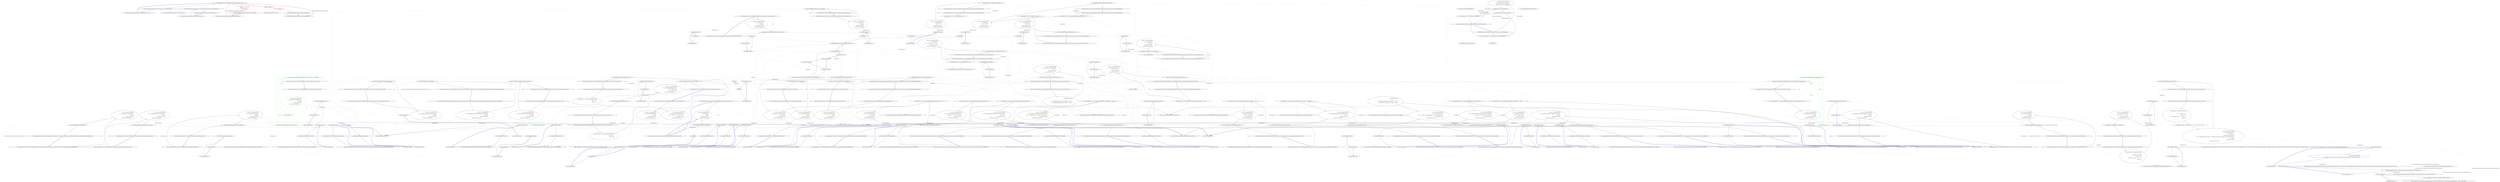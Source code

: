 digraph  {
n0 [cluster="Humanizer.PrepositionsExtensions.At(System.DateTime, int, int, int, int)", label="Entry Humanizer.PrepositionsExtensions.At(System.DateTime, int, int, int, int)", span="5-5"];
n1 [cluster="Humanizer.PrepositionsExtensions.At(System.DateTime, int, int, int, int)", label="return new DateTime(date.Year, date.Month, date.Day, hour, min, second, millisecond);", span="7-7"];
n2 [cluster="Humanizer.PrepositionsExtensions.At(System.DateTime, int, int, int, int)", label="Exit Humanizer.PrepositionsExtensions.At(System.DateTime, int, int, int, int)", span="5-5"];
n3 [cluster="System.DateTime.DateTime(int, int, int, int, int, int, int)", label="Entry System.DateTime.DateTime(int, int, int, int, int, int, int)", span="0-0"];
n4 [cluster="Humanizer.PrepositionsExtensions.AtMidnight(System.DateTime)", label="Entry Humanizer.PrepositionsExtensions.AtMidnight(System.DateTime)", span="15-15"];
n5 [cluster="Humanizer.PrepositionsExtensions.AtMidnight(System.DateTime)", color=red, community=0, label="-1: return date.At(0);", span="17-17"];
n6 [cluster="Humanizer.PrepositionsExtensions.AtMidnight(System.DateTime)", label="Exit Humanizer.PrepositionsExtensions.AtMidnight(System.DateTime)", span="15-15"];
n7 [cluster="System.DateTime.At(int, int, int, int)", label="Entry System.DateTime.At(int, int, int, int)", span="5-5"];
n8 [cluster="Humanizer.PrepositionsExtensions.AtNoon(System.DateTime)", label="Entry Humanizer.PrepositionsExtensions.AtNoon(System.DateTime)", span="25-25"];
n9 [cluster="Humanizer.PrepositionsExtensions.AtNoon(System.DateTime)", color=red, community=0, label="-1: return date.At(12);", span="27-27"];
n10 [cluster="Humanizer.PrepositionsExtensions.AtNoon(System.DateTime)", label="Exit Humanizer.PrepositionsExtensions.AtNoon(System.DateTime)", span="25-25"];
n11 [cluster="Humanizer.PrepositionsExtensions.In(System.DateTime, int)", label="Entry Humanizer.PrepositionsExtensions.In(System.DateTime, int)", span="36-36"];
n12 [cluster="Humanizer.PrepositionsExtensions.In(System.DateTime, int)", label="return new DateTime(year, date.Month, date.Day, date.Hour, date.Minute, date.Second, date.Millisecond);", span="38-38"];
n13 [cluster="Humanizer.PrepositionsExtensions.In(System.DateTime, int)", label="Exit Humanizer.PrepositionsExtensions.In(System.DateTime, int)", span="36-36"];
m0_40 [cluster="CommandLine.Tests.Unit.Core.InstanceBuilderTests.Parse_int_sequence_with_range(string[], int[])", file="InstanceBuilderTests.cs", label="Entry CommandLine.Tests.Unit.Core.InstanceBuilderTests.Parse_int_sequence_with_range(string[], int[])", span="111-111"];
m0_41 [cluster="CommandLine.Tests.Unit.Core.InstanceBuilderTests.Parse_int_sequence_with_range(string[], int[])", file="InstanceBuilderTests.cs", label="var result = InstanceBuilder.Build(\r\n                () => new FakeOptions(),\r\n                arguments,\r\n                StringComparer.Ordinal,\r\n                CultureInfo.InvariantCulture)", span="116-120"];
m0_42 [cluster="CommandLine.Tests.Unit.Core.InstanceBuilderTests.Parse_int_sequence_with_range(string[], int[])", file="InstanceBuilderTests.cs", label="Assert.True(expected.SequenceEqual(result.Value.IntSequence))", span="123-123"];
m0_43 [cluster="CommandLine.Tests.Unit.Core.InstanceBuilderTests.Parse_int_sequence_with_range(string[], int[])", file="InstanceBuilderTests.cs", label="Exit CommandLine.Tests.Unit.Core.InstanceBuilderTests.Parse_int_sequence_with_range(string[], int[])", span="111-111"];
m0_150 [cluster="CommandLine.Tests.Fakes.FakeOptionsWithSequenceWithoutRange.FakeOptionsWithSequenceWithoutRange()", file="InstanceBuilderTests.cs", label="Entry CommandLine.Tests.Fakes.FakeOptionsWithSequenceWithoutRange.FakeOptionsWithSequenceWithoutRange()", span="6-6"];
m0_172 [cluster="CommandLine.Core.InstanceBuilder.Build<T>(System.Func<T>, System.Func<System.Collections.Generic.IEnumerable<string>, System.Collections.Generic.IEnumerable<CommandLine.Core.OptionSpecification>, CommandLine.Core.StatePair<System.Collections.Generic.IEnumerable<CommandLine.Core.Token>>>, System.Collections.Generic.IEnumerable<string>, System.StringComparer, System.Globalization.CultureInfo)", file="InstanceBuilderTests.cs", label="Entry CommandLine.Core.InstanceBuilder.Build<T>(System.Func<T>, System.Func<System.Collections.Generic.IEnumerable<string>, System.Collections.Generic.IEnumerable<CommandLine.Core.OptionSpecification>, CommandLine.Core.StatePair<System.Collections.Generic.IEnumerable<CommandLine.Core.Token>>>, System.Collections.Generic.IEnumerable<string>, System.StringComparer, System.Globalization.CultureInfo)", span="33-33"];
m0_341 [cluster="CommandLine.Tests.Unit.Core.InstanceBuilderTests.Parse_string_scalar_and_sequence_adjacent(string[], CommandLine.Tests.Fakes.FakeOptionsWithScalarValueAndSequenceStringAdjacent)", file="InstanceBuilderTests.cs", label="Entry CommandLine.Tests.Unit.Core.InstanceBuilderTests.Parse_string_scalar_and_sequence_adjacent(string[], CommandLine.Tests.Fakes.FakeOptionsWithScalarValueAndSequenceStringAdjacent)", span="825-825"];
m0_343 [cluster="CommandLine.Tests.Unit.Core.InstanceBuilderTests.Parse_string_scalar_and_sequence_adjacent(string[], CommandLine.Tests.Fakes.FakeOptionsWithScalarValueAndSequenceStringAdjacent)", file="InstanceBuilderTests.cs", label="expected.ShouldBeEquivalentTo(result.Value)", span="837-837"];
m0_342 [cluster="CommandLine.Tests.Unit.Core.InstanceBuilderTests.Parse_string_scalar_and_sequence_adjacent(string[], CommandLine.Tests.Fakes.FakeOptionsWithScalarValueAndSequenceStringAdjacent)", file="InstanceBuilderTests.cs", label="var result = InstanceBuilder.Build(\r\n                () => new FakeOptionsWithScalarValueAndSequenceStringAdjacent(),\r\n                arguments,\r\n                StringComparer.Ordinal,\r\n                CultureInfo.InvariantCulture)", span="830-834"];
m0_344 [cluster="CommandLine.Tests.Unit.Core.InstanceBuilderTests.Parse_string_scalar_and_sequence_adjacent(string[], CommandLine.Tests.Fakes.FakeOptionsWithScalarValueAndSequenceStringAdjacent)", file="InstanceBuilderTests.cs", label="Exit CommandLine.Tests.Unit.Core.InstanceBuilderTests.Parse_string_scalar_and_sequence_adjacent(string[], CommandLine.Tests.Fakes.FakeOptionsWithScalarValueAndSequenceStringAdjacent)", span="825-825"];
m0_11 [cluster="Humanizer.Localisation.Formatters.ArabicFormatter.ArabicFormatter()", file="InstanceBuilderTests.cs", label="Entry Humanizer.Localisation.Formatters.ArabicFormatter.ArabicFormatter()", span="2-2"];
m0_324 [cluster="CommandLine.Tests.Fakes.FakeOptionsWithFSharpOption.FakeOptionsWithFSharpOption()", file="InstanceBuilderTests.cs", label="Entry CommandLine.Tests.Fakes.FakeOptionsWithFSharpOption.FakeOptionsWithFSharpOption()", span="6-6"];
m0_159 [cluster="CommandLine.Tests.Unit.Core.InstanceBuilderTests.Parse_string_sequence_with_separator(string[], string[])", file="InstanceBuilderTests.cs", label="Entry CommandLine.Tests.Unit.Core.InstanceBuilderTests.Parse_string_sequence_with_separator(string[], string[])", span="406-406"];
m0_161 [cluster="CommandLine.Tests.Unit.Core.InstanceBuilderTests.Parse_string_sequence_with_separator(string[], string[])", file="InstanceBuilderTests.cs", label="expected.ShouldBeEquivalentTo(result.Value.StringSequence)", span="418-418"];
m0_160 [cluster="CommandLine.Tests.Unit.Core.InstanceBuilderTests.Parse_string_sequence_with_separator(string[], string[])", file="InstanceBuilderTests.cs", label="var result = InstanceBuilder.Build(\r\n                () => new FakeOptionsWithSequenceAndSeparator(),\r\n                arguments,\r\n                StringComparer.Ordinal,\r\n                CultureInfo.InvariantCulture)", span="411-415"];
m0_162 [cluster="CommandLine.Tests.Unit.Core.InstanceBuilderTests.Parse_string_sequence_with_separator(string[], string[])", file="InstanceBuilderTests.cs", label="Exit CommandLine.Tests.Unit.Core.InstanceBuilderTests.Parse_string_sequence_with_separator(string[], string[])", span="406-406"];
m0_233 [cluster="CommandLine.Tests.Unit.Core.InstanceBuilderTests.Wrong_range_in_sequence_gererates_SequenceOutOfRangeError()", file="InstanceBuilderTests.cs", label="Entry CommandLine.Tests.Unit.Core.InstanceBuilderTests.Wrong_range_in_sequence_gererates_SequenceOutOfRangeError()", span="557-557"];
m0_235 [cluster="CommandLine.Tests.Unit.Core.InstanceBuilderTests.Wrong_range_in_sequence_gererates_SequenceOutOfRangeError()", file="InstanceBuilderTests.cs", label="var result = InstanceBuilder.Build(\r\n                () => new FakeOptions(),\r\n                new [] { ''-i'', ''10'' },\r\n                StringComparer.Ordinal,\r\n                CultureInfo.InvariantCulture)", span="563-567"];
m0_234 [cluster="CommandLine.Tests.Unit.Core.InstanceBuilderTests.Wrong_range_in_sequence_gererates_SequenceOutOfRangeError()", file="InstanceBuilderTests.cs", label="var expectedResult = new[] { new SequenceOutOfRangeError(new NameInfo(''i'', '''')) }", span="560-560"];
m0_236 [cluster="CommandLine.Tests.Unit.Core.InstanceBuilderTests.Wrong_range_in_sequence_gererates_SequenceOutOfRangeError()", file="InstanceBuilderTests.cs", label="Assert.True(expectedResult.SequenceEqual(result.Errors))", span="570-570"];
m0_237 [cluster="CommandLine.Tests.Unit.Core.InstanceBuilderTests.Wrong_range_in_sequence_gererates_SequenceOutOfRangeError()", file="InstanceBuilderTests.cs", label="Exit CommandLine.Tests.Unit.Core.InstanceBuilderTests.Wrong_range_in_sequence_gererates_SequenceOutOfRangeError()", span="557-557"];
m0_274 [cluster="CommandLine.Tests.Unit.Core.InstanceBuilderTests.Breaking_required_constraint_in_string_scalar_as_value_generates_MissingRequiredOptionError()", file="InstanceBuilderTests.cs", label="Entry CommandLine.Tests.Unit.Core.InstanceBuilderTests.Breaking_required_constraint_in_string_scalar_as_value_generates_MissingRequiredOptionError()", span="653-653"];
m0_276 [cluster="CommandLine.Tests.Unit.Core.InstanceBuilderTests.Breaking_required_constraint_in_string_scalar_as_value_generates_MissingRequiredOptionError()", file="InstanceBuilderTests.cs", label="var result = InstanceBuilder.Build(\r\n                () => new FakeOptionsWithRequiredValue(),\r\n                new string[] { },\r\n                StringComparer.Ordinal,\r\n                CultureInfo.InvariantCulture)", span="659-663"];
m0_275 [cluster="CommandLine.Tests.Unit.Core.InstanceBuilderTests.Breaking_required_constraint_in_string_scalar_as_value_generates_MissingRequiredOptionError()", file="InstanceBuilderTests.cs", label="var expectedResult = new[] { new MissingRequiredOptionError(NameInfo.EmptyName) }", span="656-656"];
m0_277 [cluster="CommandLine.Tests.Unit.Core.InstanceBuilderTests.Breaking_required_constraint_in_string_scalar_as_value_generates_MissingRequiredOptionError()", file="InstanceBuilderTests.cs", label="Assert.True(expectedResult.SequenceEqual(result.Errors))", span="666-666"];
m0_278 [cluster="CommandLine.Tests.Unit.Core.InstanceBuilderTests.Breaking_required_constraint_in_string_scalar_as_value_generates_MissingRequiredOptionError()", file="InstanceBuilderTests.cs", label="Exit CommandLine.Tests.Unit.Core.InstanceBuilderTests.Breaking_required_constraint_in_string_scalar_as_value_generates_MissingRequiredOptionError()", span="653-653"];
m0_320 [cluster="Unk.get_IsSome", file="InstanceBuilderTests.cs", label="Entry Unk.get_IsSome", span=""];
m0_220 [cluster="CommandLine.MissingRequiredOptionError.MissingRequiredOptionError(CommandLine.NameInfo)", file="InstanceBuilderTests.cs", label="Entry CommandLine.MissingRequiredOptionError.MissingRequiredOptionError(CommandLine.NameInfo)", span="283-283"];
m0_151 [cluster="CommandLine.Tests.Unit.Core.InstanceBuilderTests.Parse_long_sequence_with_separator(string[], long[])", file="InstanceBuilderTests.cs", label="Entry CommandLine.Tests.Unit.Core.InstanceBuilderTests.Parse_long_sequence_with_separator(string[], long[])", span="384-384"];
m0_153 [cluster="CommandLine.Tests.Unit.Core.InstanceBuilderTests.Parse_long_sequence_with_separator(string[], long[])", file="InstanceBuilderTests.cs", label="expected.ShouldBeEquivalentTo(result.Value.LongSequence)", span="396-396"];
m0_152 [cluster="CommandLine.Tests.Unit.Core.InstanceBuilderTests.Parse_long_sequence_with_separator(string[], long[])", file="InstanceBuilderTests.cs", label="var result = InstanceBuilder.Build(\r\n                () => new FakeOptionsWithSequenceAndSeparator(),\r\n                arguments,\r\n                StringComparer.Ordinal,\r\n                CultureInfo.InvariantCulture)", span="389-393"];
m0_154 [cluster="CommandLine.Tests.Unit.Core.InstanceBuilderTests.Parse_long_sequence_with_separator(string[], long[])", file="InstanceBuilderTests.cs", label="Exit CommandLine.Tests.Unit.Core.InstanceBuilderTests.Parse_long_sequence_with_separator(string[], long[])", span="384-384"];
m0_62 [cluster="CommandLine.Tests.Fakes.FakeOptionsWithSequenceAndOnlyMaxConstraint.FakeOptionsWithSequenceAndOnlyMaxConstraint()", file="InstanceBuilderTests.cs", label="Entry CommandLine.Tests.Fakes.FakeOptionsWithSequenceAndOnlyMaxConstraint.FakeOptionsWithSequenceAndOnlyMaxConstraint()", span="6-6"];
m0_143 [cluster="CommandLine.Tests.Unit.Core.InstanceBuilderTests.Parse_sequence_value_without_range_constraints(string[], long[])", file="InstanceBuilderTests.cs", label="Entry CommandLine.Tests.Unit.Core.InstanceBuilderTests.Parse_sequence_value_without_range_constraints(string[], long[])", span="362-362"];
m0_145 [cluster="CommandLine.Tests.Unit.Core.InstanceBuilderTests.Parse_sequence_value_without_range_constraints(string[], long[])", file="InstanceBuilderTests.cs", label="expected.ShouldBeEquivalentTo(result.Value.LongSequence)", span="374-374"];
m0_144 [cluster="CommandLine.Tests.Unit.Core.InstanceBuilderTests.Parse_sequence_value_without_range_constraints(string[], long[])", file="InstanceBuilderTests.cs", label="var result = InstanceBuilder.Build(\r\n                () => new FakeOptionsWithSequenceWithoutRange(),\r\n                arguments,\r\n                StringComparer.Ordinal,\r\n                CultureInfo.InvariantCulture)", span="367-371"];
m0_146 [cluster="CommandLine.Tests.Unit.Core.InstanceBuilderTests.Parse_sequence_value_without_range_constraints(string[], long[])", file="InstanceBuilderTests.cs", label="Exit CommandLine.Tests.Unit.Core.InstanceBuilderTests.Parse_sequence_value_without_range_constraints(string[], long[])", span="362-362"];
m0_299 [cluster="CommandLine.Tests.Unit.Core.InstanceBuilderTests.Parse_nullable_int(string[], int?)", file="InstanceBuilderTests.cs", label="Entry CommandLine.Tests.Unit.Core.InstanceBuilderTests.Parse_nullable_int(string[], int?)", span="717-717"];
m0_301 [cluster="CommandLine.Tests.Unit.Core.InstanceBuilderTests.Parse_nullable_int(string[], int?)", file="InstanceBuilderTests.cs", label="expected.ShouldBeEquivalentTo(result.Value.NullableInt)", span="729-729"];
m0_300 [cluster="CommandLine.Tests.Unit.Core.InstanceBuilderTests.Parse_nullable_int(string[], int?)", file="InstanceBuilderTests.cs", label="var result = InstanceBuilder.Build(\r\n                () => new FakeOptionsWithNullables(),\r\n                arguments,\r\n                StringComparer.Ordinal,\r\n                CultureInfo.InvariantCulture)", span="722-726"];
m0_302 [cluster="CommandLine.Tests.Unit.Core.InstanceBuilderTests.Parse_nullable_int(string[], int?)", file="InstanceBuilderTests.cs", label="Exit CommandLine.Tests.Unit.Core.InstanceBuilderTests.Parse_nullable_int(string[], int?)", span="717-717"];
m0_55 [cluster="CommandLine.Tests.Unit.Core.InstanceBuilderTests.Parse_string_sequence_with_only_max_constraint(string[], string[])", file="InstanceBuilderTests.cs", label="Entry CommandLine.Tests.Unit.Core.InstanceBuilderTests.Parse_string_sequence_with_only_max_constraint(string[], string[])", span="156-156"];
m0_56 [cluster="CommandLine.Tests.Unit.Core.InstanceBuilderTests.Parse_string_sequence_with_only_max_constraint(string[], string[])", file="InstanceBuilderTests.cs", label="var result = InstanceBuilder.Build(\r\n                () => new FakeOptionsWithSequenceAndOnlyMaxConstraint(),\r\n                arguments,\r\n                StringComparer.Ordinal,\r\n                CultureInfo.InvariantCulture)", span="161-165"];
m0_57 [cluster="CommandLine.Tests.Unit.Core.InstanceBuilderTests.Parse_string_sequence_with_only_max_constraint(string[], string[])", file="InstanceBuilderTests.cs", label="Assert.True(expected.SequenceEqual(result.Value.StringSequence))", span="168-168"];
m0_58 [cluster="CommandLine.Tests.Unit.Core.InstanceBuilderTests.Parse_string_sequence_with_only_max_constraint(string[], string[])", file="InstanceBuilderTests.cs", label="Exit CommandLine.Tests.Unit.Core.InstanceBuilderTests.Parse_string_sequence_with_only_max_constraint(string[], string[])", span="156-156"];
m0_241 [cluster="CommandLine.Tests.Unit.Core.InstanceBuilderTests.Parse_unknown_long_option_gererates_UnknownOptionError()", file="InstanceBuilderTests.cs", label="Entry CommandLine.Tests.Unit.Core.InstanceBuilderTests.Parse_unknown_long_option_gererates_UnknownOptionError()", span="576-576"];
m0_243 [cluster="CommandLine.Tests.Unit.Core.InstanceBuilderTests.Parse_unknown_long_option_gererates_UnknownOptionError()", file="InstanceBuilderTests.cs", label="var result = InstanceBuilder.Build(\r\n                () => new FakeOptions(),\r\n                new[] { ''--stringvalue'', ''abc'', ''--xyz'' },\r\n                StringComparer.Ordinal,\r\n                CultureInfo.InvariantCulture)", span="582-586"];
m0_242 [cluster="CommandLine.Tests.Unit.Core.InstanceBuilderTests.Parse_unknown_long_option_gererates_UnknownOptionError()", file="InstanceBuilderTests.cs", label="var expectedResult = new[] { new UnknownOptionError(''xyz'') }", span="579-579"];
m0_244 [cluster="CommandLine.Tests.Unit.Core.InstanceBuilderTests.Parse_unknown_long_option_gererates_UnknownOptionError()", file="InstanceBuilderTests.cs", label="Assert.True(expectedResult.SequenceEqual(result.Errors))", span="589-589"];
m0_245 [cluster="CommandLine.Tests.Unit.Core.InstanceBuilderTests.Parse_unknown_long_option_gererates_UnknownOptionError()", file="InstanceBuilderTests.cs", label="Exit CommandLine.Tests.Unit.Core.InstanceBuilderTests.Parse_unknown_long_option_gererates_UnknownOptionError()", span="576-576"];
m0_266 [cluster="CommandLine.Tests.Unit.Core.InstanceBuilderTests.Omitting_names_assumes_identifier_as_long_name(string[], string)", file="InstanceBuilderTests.cs", label="Entry CommandLine.Tests.Unit.Core.InstanceBuilderTests.Omitting_names_assumes_identifier_as_long_name(string[], string)", span="635-635"];
m0_267 [cluster="CommandLine.Tests.Unit.Core.InstanceBuilderTests.Omitting_names_assumes_identifier_as_long_name(string[], string)", file="InstanceBuilderTests.cs", label="var result = InstanceBuilder.Build(\r\n                () => new FakeOptions(),\r\n                arguments,\r\n                StringComparer.Ordinal,\r\n                CultureInfo.InvariantCulture)", span="640-644"];
m0_268 [cluster="CommandLine.Tests.Unit.Core.InstanceBuilderTests.Omitting_names_assumes_identifier_as_long_name(string[], string)", file="InstanceBuilderTests.cs", label="Assert.True(expected.Equals(result.Value.StringValue))", span="647-647"];
m0_269 [cluster="CommandLine.Tests.Unit.Core.InstanceBuilderTests.Omitting_names_assumes_identifier_as_long_name(string[], string)", file="InstanceBuilderTests.cs", label="Exit CommandLine.Tests.Unit.Core.InstanceBuilderTests.Omitting_names_assumes_identifier_as_long_name(string[], string)", span="635-635"];
m0_54 [cluster="CommandLine.Tests.Fakes.FakeOptionsWithSequenceAndOnlyMinConstraint.FakeOptionsWithSequenceAndOnlyMinConstraint()", file="InstanceBuilderTests.cs", label="Entry CommandLine.Tests.Fakes.FakeOptionsWithSequenceAndOnlyMinConstraint.FakeOptionsWithSequenceAndOnlyMinConstraint()", span="6-6"];
m0_207 [cluster="CommandLine.Tests.Unit.Core.InstanceBuilderTests.Two_required_options_at_the_same_set_and_both_are_true()", file="InstanceBuilderTests.cs", label="Entry CommandLine.Tests.Unit.Core.InstanceBuilderTests.Two_required_options_at_the_same_set_and_both_are_true()", span="499-499"];
m0_210 [cluster="CommandLine.Tests.Unit.Core.InstanceBuilderTests.Two_required_options_at_the_same_set_and_both_are_true()", file="InstanceBuilderTests.cs", label="expectedResult.ShouldBeEquivalentTo(result.Value)", span="513-513"];
m0_209 [cluster="CommandLine.Tests.Unit.Core.InstanceBuilderTests.Two_required_options_at_the_same_set_and_both_are_true()", file="InstanceBuilderTests.cs", label="var result = InstanceBuilder.Build(\r\n                () => new FakeOptionWithRequiredAndSet(),\r\n                new[] { ''--ftpurl'', ''str1'', ''--weburl'', ''str2'' },\r\n                StringComparer.Ordinal,\r\n                CultureInfo.InvariantCulture)", span="506-510"];
m0_208 [cluster="CommandLine.Tests.Unit.Core.InstanceBuilderTests.Two_required_options_at_the_same_set_and_both_are_true()", file="InstanceBuilderTests.cs", label="var expectedResult = new FakeOptionWithRequiredAndSet {\r\n                FtpUrl = ''str1'',\r\n                WebUrl = ''str2''\r\n            }", span="501-504"];
m0_211 [cluster="CommandLine.Tests.Unit.Core.InstanceBuilderTests.Two_required_options_at_the_same_set_and_both_are_true()", file="InstanceBuilderTests.cs", label="Exit CommandLine.Tests.Unit.Core.InstanceBuilderTests.Two_required_options_at_the_same_set_and_both_are_true()", span="499-499"];
m0_187 [cluster="CommandLine.Core.NameLookup.Contains(string, System.Collections.Generic.IEnumerable<CommandLine.Core.OptionSpecification>, System.StringComparer)", file="InstanceBuilderTests.cs", label="Entry CommandLine.Core.NameLookup.Contains(string, System.Collections.Generic.IEnumerable<CommandLine.Core.OptionSpecification>, System.StringComparer)", span="11-11"];
m0_31 [cluster="CommandLine.Tests.Unit.Core.InstanceBuilderTests.Parse_int_sequence(string[], int[])", file="InstanceBuilderTests.cs", label="Entry CommandLine.Tests.Unit.Core.InstanceBuilderTests.Parse_int_sequence(string[], int[])", span="89-89"];
m0_32 [cluster="CommandLine.Tests.Unit.Core.InstanceBuilderTests.Parse_int_sequence(string[], int[])", file="InstanceBuilderTests.cs", label="var result = InstanceBuilder.Build(\r\n                () => new FakeOptionsWithSequence(),\r\n                arguments,\r\n                StringComparer.Ordinal,\r\n                CultureInfo.InvariantCulture)", span="94-98"];
m0_33 [cluster="CommandLine.Tests.Unit.Core.InstanceBuilderTests.Parse_int_sequence(string[], int[])", file="InstanceBuilderTests.cs", label="Assert.True(expected.SequenceEqual(result.Value.IntSequence))", span="101-101"];
m0_34 [cluster="CommandLine.Tests.Unit.Core.InstanceBuilderTests.Parse_int_sequence(string[], int[])", file="InstanceBuilderTests.cs", label="Exit CommandLine.Tests.Unit.Core.InstanceBuilderTests.Parse_int_sequence(string[], int[])", span="89-89"];
m0_307 [cluster="CommandLine.Tests.Unit.Core.InstanceBuilderTests.Parse_nullable_long(string[], long?)", file="InstanceBuilderTests.cs", label="Entry CommandLine.Tests.Unit.Core.InstanceBuilderTests.Parse_nullable_long(string[], long?)", span="739-739"];
m0_309 [cluster="CommandLine.Tests.Unit.Core.InstanceBuilderTests.Parse_nullable_long(string[], long?)", file="InstanceBuilderTests.cs", label="expected.ShouldBeEquivalentTo(result.Value.NullableLong)", span="751-751"];
m0_308 [cluster="CommandLine.Tests.Unit.Core.InstanceBuilderTests.Parse_nullable_long(string[], long?)", file="InstanceBuilderTests.cs", label="var result = InstanceBuilder.Build(\r\n                () => new FakeOptionsWithNullables(),\r\n                arguments,\r\n                StringComparer.Ordinal,\r\n                CultureInfo.InvariantCulture)", span="744-748"];
m0_310 [cluster="CommandLine.Tests.Unit.Core.InstanceBuilderTests.Parse_nullable_long(string[], long?)", file="InstanceBuilderTests.cs", label="Exit CommandLine.Tests.Unit.Core.InstanceBuilderTests.Parse_nullable_long(string[], long?)", span="739-739"];
m0_0 [cluster="lambda expression", file="InstanceBuilderTests.cs", label="Entry lambda expression", span="16-16"];
m0_3 [cluster="Humanizer.Localisation.Formatters.RomanianFormatter.RomanianFormatter()", file="InstanceBuilderTests.cs", label="Entry Humanizer.Localisation.Formatters.RomanianFormatter.RomanianFormatter()", span="2-2"];
m0_1 [cluster="lambda expression", file="InstanceBuilderTests.cs", label="new RomanianFormatter()", span="16-16"];
m0_2 [cluster="lambda expression", file="InstanceBuilderTests.cs", label="Exit lambda expression", span="16-16"];
m0_4 [cluster="lambda expression", file="InstanceBuilderTests.cs", label="Entry lambda expression", span="17-17"];
m0_5 [cluster="lambda expression", file="InstanceBuilderTests.cs", label="new RussianFormatter()", span="17-17"];
m0_224 [cluster="CommandLine.Tests.Unit.Core.InstanceBuilderTests.Omitting_required_option_gererates_MissingRequiredOptionError()", file="InstanceBuilderTests.cs", label="Entry CommandLine.Tests.Unit.Core.InstanceBuilderTests.Omitting_required_option_gererates_MissingRequiredOptionError()", span="538-538"];
m0_226 [cluster="CommandLine.Tests.Unit.Core.InstanceBuilderTests.Omitting_required_option_gererates_MissingRequiredOptionError()", file="InstanceBuilderTests.cs", label="var result = InstanceBuilder.Build(\r\n                () => new FakeOptionWithRequired(),\r\n                new string[] { },\r\n                StringComparer.Ordinal,\r\n                CultureInfo.InvariantCulture)", span="544-548"];
m0_225 [cluster="CommandLine.Tests.Unit.Core.InstanceBuilderTests.Omitting_required_option_gererates_MissingRequiredOptionError()", file="InstanceBuilderTests.cs", label="var expectedResult = new[] { new MissingRequiredOptionError(new NameInfo('''', ''str'')) }", span="541-541"];
m0_227 [cluster="CommandLine.Tests.Unit.Core.InstanceBuilderTests.Omitting_required_option_gererates_MissingRequiredOptionError()", file="InstanceBuilderTests.cs", label="Assert.True(expectedResult.SequenceEqual(result.Errors))", span="551-551"];
m0_228 [cluster="CommandLine.Tests.Unit.Core.InstanceBuilderTests.Omitting_required_option_gererates_MissingRequiredOptionError()", file="InstanceBuilderTests.cs", label="Exit CommandLine.Tests.Unit.Core.InstanceBuilderTests.Omitting_required_option_gererates_MissingRequiredOptionError()", span="538-538"];
m0_290 [cluster="CommandLine.Tests.Unit.Core.InstanceBuilderTests.Breaking_equal_min_max_constraint_in_string_sequence_as_value_gererates_SequenceOutOfRangeError()", file="InstanceBuilderTests.cs", label="Entry CommandLine.Tests.Unit.Core.InstanceBuilderTests.Breaking_equal_min_max_constraint_in_string_sequence_as_value_gererates_SequenceOutOfRangeError()", span="694-694"];
m0_292 [cluster="CommandLine.Tests.Unit.Core.InstanceBuilderTests.Breaking_equal_min_max_constraint_in_string_sequence_as_value_gererates_SequenceOutOfRangeError()", file="InstanceBuilderTests.cs", label="var result = InstanceBuilder.Build(\r\n                () => new FakeOptionsWithSequenceMinMaxEqual(),\r\n                new[] { ''one'', ''two'', ''this-is-too-much'' },\r\n                StringComparer.Ordinal,\r\n                CultureInfo.InvariantCulture)", span="700-704"];
m0_291 [cluster="CommandLine.Tests.Unit.Core.InstanceBuilderTests.Breaking_equal_min_max_constraint_in_string_sequence_as_value_gererates_SequenceOutOfRangeError()", file="InstanceBuilderTests.cs", label="var expectedResult = new[] { new SequenceOutOfRangeError(NameInfo.EmptyName) }", span="697-697"];
m0_293 [cluster="CommandLine.Tests.Unit.Core.InstanceBuilderTests.Breaking_equal_min_max_constraint_in_string_sequence_as_value_gererates_SequenceOutOfRangeError()", file="InstanceBuilderTests.cs", label="Assert.True(expectedResult.SequenceEqual(result.Errors))", span="707-707"];
m0_294 [cluster="CommandLine.Tests.Unit.Core.InstanceBuilderTests.Breaking_equal_min_max_constraint_in_string_sequence_as_value_gererates_SequenceOutOfRangeError()", file="InstanceBuilderTests.cs", label="Exit CommandLine.Tests.Unit.Core.InstanceBuilderTests.Breaking_equal_min_max_constraint_in_string_sequence_as_value_gererates_SequenceOutOfRangeError()", span="694-694"];
m0_8 [cluster="lambda expression", file="InstanceBuilderTests.cs", label="Entry lambda expression", span="18-18"];
m0_78 [cluster="CommandLine.SequenceOutOfRangeError.SequenceOutOfRangeError(CommandLine.NameInfo)", file="InstanceBuilderTests.cs", label="Entry CommandLine.SequenceOutOfRangeError.SequenceOutOfRangeError(CommandLine.NameInfo)", span="316-316"];
m0_184 [cluster="lambda expression", file="InstanceBuilderTests.cs", label="Entry lambda expression", span="444-444"];
m0_6 [cluster="CommandLine.Tests.Fakes.FakeOptions.FakeOptions()", file="InstanceBuilderTests.cs", label="Entry CommandLine.Tests.Fakes.FakeOptions.FakeOptions()", span="6-6"];
m0_9 [cluster="CommandLine.Core.InstanceBuilder.Build<T>(System.Func<T>, System.Collections.Generic.IEnumerable<string>, System.StringComparer, System.Globalization.CultureInfo)", file="InstanceBuilderTests.cs", label="Entry CommandLine.Core.InstanceBuilder.Build<T>(System.Func<T>, System.Collections.Generic.IEnumerable<string>, System.StringComparer, System.Globalization.CultureInfo)", span="12-12"];
m0_10 [cluster="CommandLine.ParserResult<T>.Equals(CommandLine.ParserResult<T>)", file="InstanceBuilderTests.cs", label="Entry CommandLine.ParserResult<T>.Equals(CommandLine.ParserResult<T>)", span="87-87"];
m0_12 [cluster="lambda expression", file="InstanceBuilderTests.cs", label="Entry lambda expression", span="27-27"];
m0_13 [cluster="lambda expression", file="InstanceBuilderTests.cs", label=fakeOptions, span="27-27"];
m0_14 [cluster="lambda expression", file="InstanceBuilderTests.cs", label="Exit lambda expression", span="27-27"];
m0_16 [cluster="CommandLine.Tests.Unit.Core.InstanceBuilderTests.Parse_negative_long_value(string[], long)", file="InstanceBuilderTests.cs", label="var result = InstanceBuilder.Build(\r\n                () => new FakeOptions(),\r\n                arguments,\r\n                StringComparer.Ordinal,\r\n                CultureInfo.InvariantCulture)", span="47-51"];
m0_17 [cluster="CommandLine.Tests.Unit.Core.InstanceBuilderTests.Parse_negative_long_value(string[], long)", file="InstanceBuilderTests.cs", label="Assert.Equal(expected, result.Value.LongValue)", span="54-54"];
m0_18 [cluster="CommandLine.Tests.Unit.Core.InstanceBuilderTests.Parse_negative_long_value(string[], long)", file="InstanceBuilderTests.cs", label="Exit CommandLine.Tests.Unit.Core.InstanceBuilderTests.Parse_negative_long_value(string[], long)", span="42-42"];
m0_19 [cluster="Unk.Equal", file="InstanceBuilderTests.cs", label="Entry Unk.Equal", span=""];
m0_20 [cluster="lambda expression", file="InstanceBuilderTests.cs", label="Entry lambda expression", span="48-48"];
m0_21 [cluster="lambda expression", file="InstanceBuilderTests.cs", label="new FakeOptions()", span="48-48"];
m0_331 [cluster="lambda expression", file="InstanceBuilderTests.cs", label="Entry lambda expression", span="789-789"];
m0_332 [cluster="lambda expression", color=green, community=0, file="InstanceBuilderTests.cs", label="-1: new FakeOptionsWithFSharpOption()", span="789-789"];
m0_333 [cluster="lambda expression", file="InstanceBuilderTests.cs", label="Exit lambda expression", span="789-789"];
m0_321 [cluster="lambda expression", file="InstanceBuilderTests.cs", label="Entry lambda expression", span="765-765"];
m0_322 [cluster="lambda expression", file="InstanceBuilderTests.cs", label="new FakeOptionsWithFSharpOption()", span="765-765"];
m0_323 [cluster="lambda expression", file="InstanceBuilderTests.cs", label="Exit lambda expression", span="765-765"];
m0_27 [cluster="lambda expression", file="InstanceBuilderTests.cs", label="Entry lambda expression", span="71-71"];
m0_36 [cluster="lambda expression", file="InstanceBuilderTests.cs", label="Entry lambda expression", span="95-95"];
m0_44 [cluster="lambda expression", file="InstanceBuilderTests.cs", label="Entry lambda expression", span="117-117"];
m0_51 [cluster="lambda expression", file="InstanceBuilderTests.cs", label="Entry lambda expression", span="140-140"];
m0_59 [cluster="lambda expression", file="InstanceBuilderTests.cs", label="Entry lambda expression", span="162-162"];
m0_70 [cluster="lambda expression", file="InstanceBuilderTests.cs", label="Entry lambda expression", span="181-181"];
m0_79 [cluster="lambda expression", file="InstanceBuilderTests.cs", label="Entry lambda expression", span="200-200"];
m0_88 [cluster="lambda expression", file="InstanceBuilderTests.cs", label="Entry lambda expression", span="220-220"];
m0_96 [cluster="lambda expression", file="InstanceBuilderTests.cs", label="Entry lambda expression", span="239-239"];
m0_105 [cluster="lambda expression", file="InstanceBuilderTests.cs", label="Entry lambda expression", span="263-263"];
m0_115 [cluster="lambda expression", file="InstanceBuilderTests.cs", label="Entry lambda expression", span="282-282"];
m0_123 [cluster="lambda expression", file="InstanceBuilderTests.cs", label="Entry lambda expression", span="301-301"];
m0_131 [cluster="lambda expression", file="InstanceBuilderTests.cs", label="Entry lambda expression", span="320-320"];
m0_140 [cluster="lambda expression", file="InstanceBuilderTests.cs", label="Entry lambda expression", span="345-345"];
m0_147 [cluster="lambda expression", file="InstanceBuilderTests.cs", label="Entry lambda expression", span="368-368"];
m0_155 [cluster="lambda expression", file="InstanceBuilderTests.cs", label="Entry lambda expression", span="390-390"];
m0_163 [cluster="lambda expression", file="InstanceBuilderTests.cs", label="Entry lambda expression", span="412-412"];
m0_194 [cluster="lambda expression", file="InstanceBuilderTests.cs", label="Entry lambda expression", span="467-467"];
m0_204 [cluster="lambda expression", file="InstanceBuilderTests.cs", label="Entry lambda expression", span="487-487"];
m0_212 [cluster="lambda expression", file="InstanceBuilderTests.cs", label="Entry lambda expression", span="507-507"];
m0_221 [cluster="lambda expression", file="InstanceBuilderTests.cs", label="Entry lambda expression", span="527-527"];
m0_229 [cluster="lambda expression", file="InstanceBuilderTests.cs", label="Entry lambda expression", span="545-545"];
m0_238 [cluster="lambda expression", file="InstanceBuilderTests.cs", label="Entry lambda expression", span="564-564"];
m0_247 [cluster="lambda expression", file="InstanceBuilderTests.cs", label="Entry lambda expression", span="583-583"];
m0_255 [cluster="lambda expression", file="InstanceBuilderTests.cs", label="Entry lambda expression", span="602-602"];
m0_263 [cluster="lambda expression", file="InstanceBuilderTests.cs", label="Entry lambda expression", span="621-621"];
m0_271 [cluster="lambda expression", file="InstanceBuilderTests.cs", label="Entry lambda expression", span="641-641"];
m0_279 [cluster="lambda expression", file="InstanceBuilderTests.cs", label="Entry lambda expression", span="660-660"];
m0_287 [cluster="lambda expression", file="InstanceBuilderTests.cs", label="Entry lambda expression", span="682-682"];
m0_295 [cluster="lambda expression", file="InstanceBuilderTests.cs", label="Entry lambda expression", span="701-701"];
m0_303 [cluster="lambda expression", file="InstanceBuilderTests.cs", label="Entry lambda expression", span="723-723"];
m0_311 [cluster="lambda expression", file="InstanceBuilderTests.cs", label="Entry lambda expression", span="745-745"];
m0_338 [cluster="lambda expression", file="InstanceBuilderTests.cs", label="Entry lambda expression", span="812-812"];
m0_345 [cluster="lambda expression", file="InstanceBuilderTests.cs", label="Entry lambda expression", span="831-831"];
m0_173 [cluster="lambda expression", file="InstanceBuilderTests.cs", label="Entry lambda expression", span="441-441"];
m0_176 [cluster="lambda expression", file="InstanceBuilderTests.cs", label="Entry lambda expression", span="442-444"];
m0_22 [cluster="lambda expression", file="InstanceBuilderTests.cs", label="Exit lambda expression", span="48-48"];
m0_29 [cluster="lambda expression", file="InstanceBuilderTests.cs", label="Exit lambda expression", span="71-71"];
m0_28 [cluster="lambda expression", file="InstanceBuilderTests.cs", label="new FakeOptionsWithDouble()", span="71-71"];
m0_38 [cluster="lambda expression", file="InstanceBuilderTests.cs", label="Exit lambda expression", span="95-95"];
m0_37 [cluster="lambda expression", file="InstanceBuilderTests.cs", label="new FakeOptionsWithSequence()", span="95-95"];
m0_46 [cluster="lambda expression", file="InstanceBuilderTests.cs", label="Exit lambda expression", span="117-117"];
m0_45 [cluster="lambda expression", file="InstanceBuilderTests.cs", label="new FakeOptions()", span="117-117"];
m0_53 [cluster="lambda expression", file="InstanceBuilderTests.cs", label="Exit lambda expression", span="140-140"];
m0_52 [cluster="lambda expression", file="InstanceBuilderTests.cs", label="new FakeOptionsWithSequenceAndOnlyMinConstraint()", span="140-140"];
m0_61 [cluster="lambda expression", file="InstanceBuilderTests.cs", label="Exit lambda expression", span="162-162"];
m0_60 [cluster="lambda expression", file="InstanceBuilderTests.cs", label="new FakeOptionsWithSequenceAndOnlyMaxConstraint()", span="162-162"];
m0_72 [cluster="lambda expression", file="InstanceBuilderTests.cs", label="Exit lambda expression", span="181-181"];
m0_71 [cluster="lambda expression", file="InstanceBuilderTests.cs", label="new FakeOptionsWithSequenceAndOnlyMinConstraint()", span="181-181"];
m0_81 [cluster="lambda expression", file="InstanceBuilderTests.cs", label="Exit lambda expression", span="200-200"];
m0_80 [cluster="lambda expression", file="InstanceBuilderTests.cs", label="new FakeOptionsWithSequenceAndOnlyMinConstraintAsValue()", span="200-200"];
m0_90 [cluster="lambda expression", file="InstanceBuilderTests.cs", label="Exit lambda expression", span="220-220"];
m0_89 [cluster="lambda expression", file="InstanceBuilderTests.cs", label="new FakeOptionsWithSequenceAndOnlyMaxConstraint()", span="220-220"];
m0_98 [cluster="lambda expression", file="InstanceBuilderTests.cs", label="Exit lambda expression", span="239-239"];
m0_97 [cluster="lambda expression", file="InstanceBuilderTests.cs", label="new FakeOptionsWithSequenceAndOnlyMaxConstraintAsValue()", span="239-239"];
m0_107 [cluster="lambda expression", file="InstanceBuilderTests.cs", label="Exit lambda expression", span="263-263"];
m0_106 [cluster="lambda expression", file="InstanceBuilderTests.cs", label="new FakeOptionsWithEnum()", span="263-263"];
m0_117 [cluster="lambda expression", file="InstanceBuilderTests.cs", label="Exit lambda expression", span="282-282"];
m0_116 [cluster="lambda expression", file="InstanceBuilderTests.cs", label="new FakeOptionsWithEnum()", span="282-282"];
m0_125 [cluster="lambda expression", file="InstanceBuilderTests.cs", label="Exit lambda expression", span="301-301"];
m0_124 [cluster="lambda expression", file="InstanceBuilderTests.cs", label="new FakeOptionsWithEnum()", span="301-301"];
m0_133 [cluster="lambda expression", file="InstanceBuilderTests.cs", label="Exit lambda expression", span="320-320"];
m0_132 [cluster="lambda expression", file="InstanceBuilderTests.cs", label="new FakeOptionsWithEnum()", span="320-320"];
m0_142 [cluster="lambda expression", file="InstanceBuilderTests.cs", label="Exit lambda expression", span="345-345"];
m0_141 [cluster="lambda expression", file="InstanceBuilderTests.cs", label="new FakeOptionsWithValues()", span="345-345"];
m0_149 [cluster="lambda expression", file="InstanceBuilderTests.cs", label="Exit lambda expression", span="368-368"];
m0_148 [cluster="lambda expression", file="InstanceBuilderTests.cs", label="new FakeOptionsWithSequenceWithoutRange()", span="368-368"];
m0_157 [cluster="lambda expression", file="InstanceBuilderTests.cs", label="Exit lambda expression", span="390-390"];
m0_156 [cluster="lambda expression", file="InstanceBuilderTests.cs", label="new FakeOptionsWithSequenceAndSeparator()", span="390-390"];
m0_165 [cluster="lambda expression", file="InstanceBuilderTests.cs", label="Exit lambda expression", span="412-412"];
m0_164 [cluster="lambda expression", file="InstanceBuilderTests.cs", label="new FakeOptionsWithSequenceAndSeparator()", span="412-412"];
m0_196 [cluster="lambda expression", file="InstanceBuilderTests.cs", label="Exit lambda expression", span="467-467"];
m0_195 [cluster="lambda expression", file="InstanceBuilderTests.cs", label="new FakeOptionsWithSets()", span="467-467"];
m0_206 [cluster="lambda expression", file="InstanceBuilderTests.cs", label="Exit lambda expression", span="487-487"];
m0_205 [cluster="lambda expression", file="InstanceBuilderTests.cs", label="new FakeOptionWithRequiredAndSet()", span="487-487"];
m0_214 [cluster="lambda expression", file="InstanceBuilderTests.cs", label="Exit lambda expression", span="507-507"];
m0_213 [cluster="lambda expression", file="InstanceBuilderTests.cs", label="new FakeOptionWithRequiredAndSet()", span="507-507"];
m0_223 [cluster="lambda expression", file="InstanceBuilderTests.cs", label="Exit lambda expression", span="527-527"];
m0_222 [cluster="lambda expression", file="InstanceBuilderTests.cs", label="new FakeOptionWithRequiredAndSet()", span="527-527"];
m0_231 [cluster="lambda expression", file="InstanceBuilderTests.cs", label="Exit lambda expression", span="545-545"];
m0_230 [cluster="lambda expression", file="InstanceBuilderTests.cs", label="new FakeOptionWithRequired()", span="545-545"];
m0_240 [cluster="lambda expression", file="InstanceBuilderTests.cs", label="Exit lambda expression", span="564-564"];
m0_239 [cluster="lambda expression", file="InstanceBuilderTests.cs", label="new FakeOptions()", span="564-564"];
m0_249 [cluster="lambda expression", file="InstanceBuilderTests.cs", label="Exit lambda expression", span="583-583"];
m0_248 [cluster="lambda expression", file="InstanceBuilderTests.cs", label="new FakeOptions()", span="583-583"];
m0_257 [cluster="lambda expression", file="InstanceBuilderTests.cs", label="Exit lambda expression", span="602-602"];
m0_256 [cluster="lambda expression", file="InstanceBuilderTests.cs", label="new FakeOptions()", span="602-602"];
m0_265 [cluster="lambda expression", file="InstanceBuilderTests.cs", label="Exit lambda expression", span="621-621"];
m0_264 [cluster="lambda expression", file="InstanceBuilderTests.cs", label="new FakeOptions()", span="621-621"];
m0_273 [cluster="lambda expression", file="InstanceBuilderTests.cs", label="Exit lambda expression", span="641-641"];
m0_272 [cluster="lambda expression", file="InstanceBuilderTests.cs", label="new FakeOptions()", span="641-641"];
m0_281 [cluster="lambda expression", file="InstanceBuilderTests.cs", label="Exit lambda expression", span="660-660"];
m0_280 [cluster="lambda expression", file="InstanceBuilderTests.cs", label="new FakeOptionsWithRequiredValue()", span="660-660"];
m0_289 [cluster="lambda expression", file="InstanceBuilderTests.cs", label="Exit lambda expression", span="682-682"];
m0_288 [cluster="lambda expression", file="InstanceBuilderTests.cs", label="new FakeOptions()", span="682-682"];
m0_297 [cluster="lambda expression", file="InstanceBuilderTests.cs", label="Exit lambda expression", span="701-701"];
m0_296 [cluster="lambda expression", file="InstanceBuilderTests.cs", label="new FakeOptionsWithSequenceMinMaxEqual()", span="701-701"];
m0_305 [cluster="lambda expression", file="InstanceBuilderTests.cs", label="Exit lambda expression", span="723-723"];
m0_304 [cluster="lambda expression", file="InstanceBuilderTests.cs", label="new FakeOptionsWithNullables()", span="723-723"];
m0_313 [cluster="lambda expression", file="InstanceBuilderTests.cs", label="Exit lambda expression", span="745-745"];
m0_312 [cluster="lambda expression", file="InstanceBuilderTests.cs", label="new FakeOptionsWithNullables()", span="745-745"];
m0_340 [cluster="lambda expression", file="InstanceBuilderTests.cs", label="Exit lambda expression", span="812-812"];
m0_339 [cluster="lambda expression", file="InstanceBuilderTests.cs", label="new FakeOptionsWithRequiredValue()", span="812-812"];
m0_347 [cluster="lambda expression", file="InstanceBuilderTests.cs", label="Exit lambda expression", span="831-831"];
m0_346 [cluster="lambda expression", file="InstanceBuilderTests.cs", label="new FakeOptionsWithScalarValueAndSequenceStringAdjacent()", span="831-831"];
m0_174 [cluster="lambda expression", file="InstanceBuilderTests.cs", label="new FakeOptionsWithValues()", span="441-441"];
m0_175 [cluster="lambda expression", file="InstanceBuilderTests.cs", label="Exit lambda expression", span="441-441"];
m0_178 [cluster="lambda expression", file="InstanceBuilderTests.cs", label="Exit lambda expression", span="442-444"];
m0_177 [cluster="lambda expression", file="InstanceBuilderTests.cs", label="Tokenizer.PreprocessDashDash(a,\r\n                        args => Tokenizer.Tokenize(args, name => NameLookup.Contains(name, optionSpecs, StringComparer.Ordinal)))", span="443-444"];
m0_181 [cluster="lambda expression", file="InstanceBuilderTests.cs", label="Tokenizer.Tokenize(args, name => NameLookup.Contains(name, optionSpecs, StringComparer.Ordinal))", span="444-444"];
m0_185 [cluster="lambda expression", file="InstanceBuilderTests.cs", label="NameLookup.Contains(name, optionSpecs, StringComparer.Ordinal)", span="444-444"];
m0_180 [cluster="lambda expression", file="InstanceBuilderTests.cs", label="Entry lambda expression", span="444-444"];
m0_182 [cluster="lambda expression", file="InstanceBuilderTests.cs", label="Exit lambda expression", span="444-444"];
m0_186 [cluster="lambda expression", file="InstanceBuilderTests.cs", label="Exit lambda expression", span="444-444"];
m0_215 [cluster="CommandLine.Tests.Unit.Core.InstanceBuilderTests.Two_required_options_at_the_same_set_and_none_are_true()", file="InstanceBuilderTests.cs", label="Entry CommandLine.Tests.Unit.Core.InstanceBuilderTests.Two_required_options_at_the_same_set_and_none_are_true()", span="518-518"];
m0_217 [cluster="CommandLine.Tests.Unit.Core.InstanceBuilderTests.Two_required_options_at_the_same_set_and_none_are_true()", file="InstanceBuilderTests.cs", label="var result = InstanceBuilder.Build(\r\n                () => new FakeOptionWithRequiredAndSet(),\r\n                new[] {''''},\r\n                StringComparer.Ordinal,\r\n                CultureInfo.InvariantCulture)", span="526-530"];
m0_216 [cluster="CommandLine.Tests.Unit.Core.InstanceBuilderTests.Two_required_options_at_the_same_set_and_none_are_true()", file="InstanceBuilderTests.cs", label="var expectedResult = new[]\r\n            {\r\n                new MissingRequiredOptionError(new NameInfo('''', ''ftpurl'')),\r\n                new MissingRequiredOptionError(new NameInfo('''', ''weburl''))\r\n            }", span="520-524"];
m0_218 [cluster="CommandLine.Tests.Unit.Core.InstanceBuilderTests.Two_required_options_at_the_same_set_and_none_are_true()", file="InstanceBuilderTests.cs", label="Assert.True(expectedResult.SequenceEqual(result.Errors))", span="533-533"];
m0_219 [cluster="CommandLine.Tests.Unit.Core.InstanceBuilderTests.Two_required_options_at_the_same_set_and_none_are_true()", file="InstanceBuilderTests.cs", label="Exit CommandLine.Tests.Unit.Core.InstanceBuilderTests.Two_required_options_at_the_same_set_and_none_are_true()", span="518-518"];
m0_100 [cluster="CommandLine.Tests.Unit.Core.InstanceBuilderTests.Parse_enum_value(string[], CommandLine.Tests.Fakes.Colors)", file="InstanceBuilderTests.cs", label="Entry CommandLine.Tests.Unit.Core.InstanceBuilderTests.Parse_enum_value(string[], CommandLine.Tests.Fakes.Colors)", span="257-257"];
m0_102 [cluster="CommandLine.Tests.Unit.Core.InstanceBuilderTests.Parse_enum_value(string[], CommandLine.Tests.Fakes.Colors)", file="InstanceBuilderTests.cs", label="expected.ShouldBeEquivalentTo(result.Value.Colors)", span="269-269"];
m0_101 [cluster="CommandLine.Tests.Unit.Core.InstanceBuilderTests.Parse_enum_value(string[], CommandLine.Tests.Fakes.Colors)", file="InstanceBuilderTests.cs", label="var result = InstanceBuilder.Build(\r\n                () => new FakeOptionsWithEnum(),\r\n                arguments,\r\n                StringComparer.Ordinal,\r\n                CultureInfo.InvariantCulture)", span="262-266"];
m0_103 [cluster="CommandLine.Tests.Unit.Core.InstanceBuilderTests.Parse_enum_value(string[], CommandLine.Tests.Fakes.Colors)", file="InstanceBuilderTests.cs", label="Exit CommandLine.Tests.Unit.Core.InstanceBuilderTests.Parse_enum_value(string[], CommandLine.Tests.Fakes.Colors)", span="257-257"];
m0_126 [cluster="CommandLine.Tests.Unit.Core.InstanceBuilderTests.Parse_enum_value_with_wrong_item_name_case_generates_BadFormatConversionError()", file="InstanceBuilderTests.cs", label="Entry CommandLine.Tests.Unit.Core.InstanceBuilderTests.Parse_enum_value_with_wrong_item_name_case_generates_BadFormatConversionError()", span="313-313"];
m0_128 [cluster="CommandLine.Tests.Unit.Core.InstanceBuilderTests.Parse_enum_value_with_wrong_item_name_case_generates_BadFormatConversionError()", file="InstanceBuilderTests.cs", label="var result = InstanceBuilder.Build(\r\n                () => new FakeOptionsWithEnum(),\r\n                new[] { ''--colors'', ''RED'' },\r\n                StringComparer.Ordinal,\r\n                CultureInfo.InvariantCulture)", span="319-323"];
m0_127 [cluster="CommandLine.Tests.Unit.Core.InstanceBuilderTests.Parse_enum_value_with_wrong_item_name_case_generates_BadFormatConversionError()", file="InstanceBuilderTests.cs", label="var expectedResult = new[] { new BadFormatConversionError(new NameInfo('''', ''colors'')) }", span="316-316"];
m0_129 [cluster="CommandLine.Tests.Unit.Core.InstanceBuilderTests.Parse_enum_value_with_wrong_item_name_case_generates_BadFormatConversionError()", file="InstanceBuilderTests.cs", label="Assert.True(expectedResult.SequenceEqual(result.Errors))", span="326-326"];
m0_130 [cluster="CommandLine.Tests.Unit.Core.InstanceBuilderTests.Parse_enum_value_with_wrong_item_name_case_generates_BadFormatConversionError()", file="InstanceBuilderTests.cs", label="Exit CommandLine.Tests.Unit.Core.InstanceBuilderTests.Parse_enum_value_with_wrong_item_name_case_generates_BadFormatConversionError()", span="313-313"];
m0_166 [cluster="CommandLine.Tests.Unit.Core.InstanceBuilderTests.Double_dash_force_subsequent_arguments_as_values()", file="InstanceBuilderTests.cs", label="Entry CommandLine.Tests.Unit.Core.InstanceBuilderTests.Double_dash_force_subsequent_arguments_as_values()", span="427-427"];
m0_170 [cluster="CommandLine.Tests.Unit.Core.InstanceBuilderTests.Double_dash_force_subsequent_arguments_as_values()", file="InstanceBuilderTests.cs", label="expectedResult.ShouldBeEquivalentTo(result.Value)", span="450-450"];
m0_167 [cluster="CommandLine.Tests.Unit.Core.InstanceBuilderTests.Double_dash_force_subsequent_arguments_as_values()", file="InstanceBuilderTests.cs", label="var expectedResult = new FakeOptionsWithValues\r\n                {\r\n                    StringValue = ''str1'',\r\n                    LongValue = 10L,\r\n                    StringSequence = new[] { ''-a'', ''--bee'', ''-c'' },\r\n                    IntValue = 20\r\n                }", span="430-436"];
m0_169 [cluster="CommandLine.Tests.Unit.Core.InstanceBuilderTests.Double_dash_force_subsequent_arguments_as_values()", file="InstanceBuilderTests.cs", label="var result = InstanceBuilder.Build(\r\n                () => new FakeOptionsWithValues(),\r\n                (a, optionSpecs) =>\r\n                    Tokenizer.PreprocessDashDash(a,\r\n                        args => Tokenizer.Tokenize(args, name => NameLookup.Contains(name, optionSpecs, StringComparer.Ordinal))),\r\n                arguments,\r\n                StringComparer.Ordinal,\r\n                CultureInfo.InvariantCulture)", span="440-447"];
m0_168 [cluster="CommandLine.Tests.Unit.Core.InstanceBuilderTests.Double_dash_force_subsequent_arguments_as_values()", file="InstanceBuilderTests.cs", label="var arguments = new[] { ''--stringvalue'', ''str1'', ''--'', ''10'', ''-a'', ''--bee'', ''-c'', ''20'' }", span="437-437"];
m0_171 [cluster="CommandLine.Tests.Unit.Core.InstanceBuilderTests.Double_dash_force_subsequent_arguments_as_values()", file="InstanceBuilderTests.cs", label="Exit CommandLine.Tests.Unit.Core.InstanceBuilderTests.Double_dash_force_subsequent_arguments_as_values()", span="427-427"];
m0_35 [cluster="Unk.SequenceEqual", file="InstanceBuilderTests.cs", label="Entry Unk.SequenceEqual", span=""];
m0_334 [cluster="CommandLine.Tests.Unit.Core.InstanceBuilderTests.Parse_string_scalar_with_required_constraint_as_value(string[], CommandLine.Tests.Fakes.FakeOptionsWithRequiredValue)", file="InstanceBuilderTests.cs", label="Entry CommandLine.Tests.Unit.Core.InstanceBuilderTests.Parse_string_scalar_with_required_constraint_as_value(string[], CommandLine.Tests.Fakes.FakeOptionsWithRequiredValue)", span="806-806"];
m0_336 [cluster="CommandLine.Tests.Unit.Core.InstanceBuilderTests.Parse_string_scalar_with_required_constraint_as_value(string[], CommandLine.Tests.Fakes.FakeOptionsWithRequiredValue)", file="InstanceBuilderTests.cs", label="expected.ShouldBeEquivalentTo(result.Value)", span="818-818"];
m0_335 [cluster="CommandLine.Tests.Unit.Core.InstanceBuilderTests.Parse_string_scalar_with_required_constraint_as_value(string[], CommandLine.Tests.Fakes.FakeOptionsWithRequiredValue)", file="InstanceBuilderTests.cs", label="var result = InstanceBuilder.Build(\r\n                () => new FakeOptionsWithRequiredValue(),\r\n                arguments,\r\n                StringComparer.Ordinal,\r\n                CultureInfo.InvariantCulture)", span="811-815"];
m0_337 [cluster="CommandLine.Tests.Unit.Core.InstanceBuilderTests.Parse_string_scalar_with_required_constraint_as_value(string[], CommandLine.Tests.Fakes.FakeOptionsWithRequiredValue)", file="InstanceBuilderTests.cs", label="Exit CommandLine.Tests.Unit.Core.InstanceBuilderTests.Parse_string_scalar_with_required_constraint_as_value(string[], CommandLine.Tests.Fakes.FakeOptionsWithRequiredValue)", span="806-806"];
m0_68 [cluster="CommandLine.MissingValueOptionError.MissingValueOptionError(CommandLine.NameInfo)", file="InstanceBuilderTests.cs", label="Entry CommandLine.MissingValueOptionError.MissingValueOptionError(CommandLine.NameInfo)", span="261-261"];
m0_83 [cluster="CommandLine.Tests.Unit.Core.InstanceBuilderTests.Breaking_max_constraint_in_string_sequence_gererates_SequenceOutOfRangeError()", file="InstanceBuilderTests.cs", label="Entry CommandLine.Tests.Unit.Core.InstanceBuilderTests.Breaking_max_constraint_in_string_sequence_gererates_SequenceOutOfRangeError()", span="213-213"];
m0_85 [cluster="CommandLine.Tests.Unit.Core.InstanceBuilderTests.Breaking_max_constraint_in_string_sequence_gererates_SequenceOutOfRangeError()", file="InstanceBuilderTests.cs", label="var result = InstanceBuilder.Build(\r\n                () => new FakeOptionsWithSequenceAndOnlyMaxConstraint(),\r\n                new[] { ''--string-seq=one'', ''two'', ''three'', ''this-is-too-much'' },\r\n                StringComparer.Ordinal,\r\n                CultureInfo.InvariantCulture)", span="219-223"];
m0_84 [cluster="CommandLine.Tests.Unit.Core.InstanceBuilderTests.Breaking_max_constraint_in_string_sequence_gererates_SequenceOutOfRangeError()", file="InstanceBuilderTests.cs", label="var expectedResult = new[] { new SequenceOutOfRangeError(new NameInfo(''s'', ''string-seq'')) }", span="216-216"];
m0_86 [cluster="CommandLine.Tests.Unit.Core.InstanceBuilderTests.Breaking_max_constraint_in_string_sequence_gererates_SequenceOutOfRangeError()", file="InstanceBuilderTests.cs", label="Assert.True(expectedResult.SequenceEqual(result.Errors))", span="226-226"];
m0_87 [cluster="CommandLine.Tests.Unit.Core.InstanceBuilderTests.Breaking_max_constraint_in_string_sequence_gererates_SequenceOutOfRangeError()", file="InstanceBuilderTests.cs", label="Exit CommandLine.Tests.Unit.Core.InstanceBuilderTests.Breaking_max_constraint_in_string_sequence_gererates_SequenceOutOfRangeError()", span="213-213"];
m0_99 [cluster="CommandLine.Tests.Fakes.FakeOptionsWithSequenceAndOnlyMaxConstraintAsValue.FakeOptionsWithSequenceAndOnlyMaxConstraintAsValue()", file="InstanceBuilderTests.cs", label="Entry CommandLine.Tests.Fakes.FakeOptionsWithSequenceAndOnlyMaxConstraintAsValue.FakeOptionsWithSequenceAndOnlyMaxConstraintAsValue()", span="6-6"];
m0_348 [cluster="CommandLine.Tests.Fakes.FakeOptionsWithScalarValueAndSequenceStringAdjacent.FakeOptionsWithScalarValueAndSequenceStringAdjacent()", file="InstanceBuilderTests.cs", label="Entry CommandLine.Tests.Fakes.FakeOptionsWithScalarValueAndSequenceStringAdjacent.FakeOptionsWithScalarValueAndSequenceStringAdjacent()", span="6-6"];
m0_258 [cluster="CommandLine.Tests.Unit.Core.InstanceBuilderTests.Parse_unknown_short_option_in_option_group_gererates_UnknownOptionError()", file="InstanceBuilderTests.cs", label="Entry CommandLine.Tests.Unit.Core.InstanceBuilderTests.Parse_unknown_short_option_in_option_group_gererates_UnknownOptionError()", span="614-614"];
m0_260 [cluster="CommandLine.Tests.Unit.Core.InstanceBuilderTests.Parse_unknown_short_option_in_option_group_gererates_UnknownOptionError()", file="InstanceBuilderTests.cs", label="var result = InstanceBuilder.Build(\r\n                () => new FakeOptions(),\r\n                new[] { ''-zx'' },\r\n                StringComparer.Ordinal,\r\n                CultureInfo.InvariantCulture)", span="620-624"];
m0_259 [cluster="CommandLine.Tests.Unit.Core.InstanceBuilderTests.Parse_unknown_short_option_in_option_group_gererates_UnknownOptionError()", file="InstanceBuilderTests.cs", label="var expectedResult = new[] { new UnknownOptionError(''z'') }", span="617-617"];
m0_261 [cluster="CommandLine.Tests.Unit.Core.InstanceBuilderTests.Parse_unknown_short_option_in_option_group_gererates_UnknownOptionError()", file="InstanceBuilderTests.cs", label="Assert.True(expectedResult.SequenceEqual(result.Errors))", span="627-627"];
m0_262 [cluster="CommandLine.Tests.Unit.Core.InstanceBuilderTests.Parse_unknown_short_option_in_option_group_gererates_UnknownOptionError()", file="InstanceBuilderTests.cs", label="Exit CommandLine.Tests.Unit.Core.InstanceBuilderTests.Parse_unknown_short_option_in_option_group_gererates_UnknownOptionError()", span="614-614"];
m0_134 [cluster="CommandLine.Tests.Unit.Core.InstanceBuilderTests.Parse_values_partitioned_between_sequence_and_scalar()", file="InstanceBuilderTests.cs", label="Entry CommandLine.Tests.Unit.Core.InstanceBuilderTests.Parse_values_partitioned_between_sequence_and_scalar()", span="332-332"];
m0_137 [cluster="CommandLine.Tests.Unit.Core.InstanceBuilderTests.Parse_values_partitioned_between_sequence_and_scalar()", file="InstanceBuilderTests.cs", label="expectedResult.ShouldBeEquivalentTo(result.Value)", span="351-351"];
m0_136 [cluster="CommandLine.Tests.Unit.Core.InstanceBuilderTests.Parse_values_partitioned_between_sequence_and_scalar()", file="InstanceBuilderTests.cs", label="var result = InstanceBuilder.Build(\r\n                () => new FakeOptionsWithValues(),\r\n                new[] { ''10'', ''a'', ''b'', ''c'', ''20'' },\r\n                StringComparer.Ordinal,\r\n                CultureInfo.InvariantCulture)", span="344-348"];
m0_135 [cluster="CommandLine.Tests.Unit.Core.InstanceBuilderTests.Parse_values_partitioned_between_sequence_and_scalar()", file="InstanceBuilderTests.cs", label="var expectedResult = new FakeOptionsWithValues\r\n                {\r\n                    StringValue = string.Empty,\r\n                    LongValue = 10L,\r\n                    StringSequence = new[] { ''a'', ''b'', ''c'' },\r\n                    IntValue = 20\r\n                }", span="335-341"];
m0_138 [cluster="CommandLine.Tests.Unit.Core.InstanceBuilderTests.Parse_values_partitioned_between_sequence_and_scalar()", file="InstanceBuilderTests.cs", label="Exit CommandLine.Tests.Unit.Core.InstanceBuilderTests.Parse_values_partitioned_between_sequence_and_scalar()", span="332-332"];
m0_63 [cluster="CommandLine.Tests.Unit.Core.InstanceBuilderTests.Breaking_min_constraint_in_string_sequence_gererates_MissingValueOptionError()", file="InstanceBuilderTests.cs", label="Entry CommandLine.Tests.Unit.Core.InstanceBuilderTests.Breaking_min_constraint_in_string_sequence_gererates_MissingValueOptionError()", span="174-174"];
m0_65 [cluster="CommandLine.Tests.Unit.Core.InstanceBuilderTests.Breaking_min_constraint_in_string_sequence_gererates_MissingValueOptionError()", file="InstanceBuilderTests.cs", label="var result = InstanceBuilder.Build(\r\n                () => new FakeOptionsWithSequenceAndOnlyMinConstraint(),\r\n                new[] { ''-s'' },\r\n                StringComparer.Ordinal,\r\n                CultureInfo.InvariantCulture)", span="180-184"];
m0_64 [cluster="CommandLine.Tests.Unit.Core.InstanceBuilderTests.Breaking_min_constraint_in_string_sequence_gererates_MissingValueOptionError()", file="InstanceBuilderTests.cs", label="var expectedResult = new[] { new MissingValueOptionError(new NameInfo(''s'', ''string-seq'')) }", span="177-177"];
m0_66 [cluster="CommandLine.Tests.Unit.Core.InstanceBuilderTests.Breaking_min_constraint_in_string_sequence_gererates_MissingValueOptionError()", file="InstanceBuilderTests.cs", label="Assert.True(expectedResult.SequenceEqual(result.Errors))", span="187-187"];
m0_67 [cluster="CommandLine.Tests.Unit.Core.InstanceBuilderTests.Breaking_min_constraint_in_string_sequence_gererates_MissingValueOptionError()", file="InstanceBuilderTests.cs", label="Exit CommandLine.Tests.Unit.Core.InstanceBuilderTests.Breaking_min_constraint_in_string_sequence_gererates_MissingValueOptionError()", span="174-174"];
m0_283 [cluster="CommandLine.Tests.Unit.Core.InstanceBuilderTests.Parse_utf8_string_correctly(string[], string)", file="InstanceBuilderTests.cs", label="Entry CommandLine.Tests.Unit.Core.InstanceBuilderTests.Parse_utf8_string_correctly(string[], string)", span="676-676"];
m0_285 [cluster="CommandLine.Tests.Unit.Core.InstanceBuilderTests.Parse_utf8_string_correctly(string[], string)", file="InstanceBuilderTests.cs", label="expected.ShouldBeEquivalentTo(result.Value.StringValue)", span="688-688"];
m0_284 [cluster="CommandLine.Tests.Unit.Core.InstanceBuilderTests.Parse_utf8_string_correctly(string[], string)", file="InstanceBuilderTests.cs", label="var result = InstanceBuilder.Build(\r\n                () => new FakeOptions(),\r\n                arguments,\r\n                StringComparer.Ordinal,\r\n                CultureInfo.InvariantCulture)", span="681-685"];
m0_286 [cluster="CommandLine.Tests.Unit.Core.InstanceBuilderTests.Parse_utf8_string_correctly(string[], string)", file="InstanceBuilderTests.cs", label="Exit CommandLine.Tests.Unit.Core.InstanceBuilderTests.Parse_utf8_string_correctly(string[], string)", span="676-676"];
m0_30 [cluster="CommandLine.Tests.Fakes.FakeOptionsWithDouble.FakeOptionsWithDouble()", file="InstanceBuilderTests.cs", label="Entry CommandLine.Tests.Fakes.FakeOptionsWithDouble.FakeOptionsWithDouble()", span="4-4"];
m0_7 [cluster="CommandLine.HelpRequestedError.HelpRequestedError()", file="InstanceBuilderTests.cs", label="Entry CommandLine.HelpRequestedError.HelpRequestedError()", span="338-338"];
m0_108 [cluster="CommandLine.Tests.Fakes.FakeOptionsWithEnum.FakeOptionsWithEnum()", file="InstanceBuilderTests.cs", label="Entry CommandLine.Tests.Fakes.FakeOptionsWithEnum.FakeOptionsWithEnum()", span="11-11"];
m0_203 [cluster="CommandLine.Tests.Fakes.FakeOptionWithRequiredAndSet.FakeOptionWithRequiredAndSet()", file="InstanceBuilderTests.cs", label="Entry CommandLine.Tests.Fakes.FakeOptionWithRequiredAndSet.FakeOptionWithRequiredAndSet()", span="4-4"];
m0_73 [cluster="CommandLine.Tests.Unit.Core.InstanceBuilderTests.Breaking_min_constraint_in_string_sequence_as_value_gererates_SequenceOutOfRangeError()", file="InstanceBuilderTests.cs", label="Entry CommandLine.Tests.Unit.Core.InstanceBuilderTests.Breaking_min_constraint_in_string_sequence_as_value_gererates_SequenceOutOfRangeError()", span="193-193"];
m0_75 [cluster="CommandLine.Tests.Unit.Core.InstanceBuilderTests.Breaking_min_constraint_in_string_sequence_as_value_gererates_SequenceOutOfRangeError()", file="InstanceBuilderTests.cs", label="var result = InstanceBuilder.Build(\r\n                () => new FakeOptionsWithSequenceAndOnlyMinConstraintAsValue(),\r\n                new string[] { },\r\n                StringComparer.Ordinal,\r\n                CultureInfo.InvariantCulture)", span="199-203"];
m0_74 [cluster="CommandLine.Tests.Unit.Core.InstanceBuilderTests.Breaking_min_constraint_in_string_sequence_as_value_gererates_SequenceOutOfRangeError()", file="InstanceBuilderTests.cs", label="var expectedResult = new[] { new SequenceOutOfRangeError(NameInfo.EmptyName) }", span="196-196"];
m0_76 [cluster="CommandLine.Tests.Unit.Core.InstanceBuilderTests.Breaking_min_constraint_in_string_sequence_as_value_gererates_SequenceOutOfRangeError()", file="InstanceBuilderTests.cs", label="Assert.True(expectedResult.SequenceEqual(result.Errors))", span="206-206"];
m0_77 [cluster="CommandLine.Tests.Unit.Core.InstanceBuilderTests.Breaking_min_constraint_in_string_sequence_as_value_gererates_SequenceOutOfRangeError()", file="InstanceBuilderTests.cs", label="Exit CommandLine.Tests.Unit.Core.InstanceBuilderTests.Breaking_min_constraint_in_string_sequence_as_value_gererates_SequenceOutOfRangeError()", span="193-193"];
m0_246 [cluster="CommandLine.UnknownOptionError.UnknownOptionError(string)", file="InstanceBuilderTests.cs", label="Entry CommandLine.UnknownOptionError.UnknownOptionError(string)", span="272-272"];
m0_91 [cluster="CommandLine.Tests.Unit.Core.InstanceBuilderTests.Breaking_max_constraint_in_string_sequence_as_value_gererates_SequenceOutOfRangeError()", file="InstanceBuilderTests.cs", label="Entry CommandLine.Tests.Unit.Core.InstanceBuilderTests.Breaking_max_constraint_in_string_sequence_as_value_gererates_SequenceOutOfRangeError()", span="232-232"];
m0_93 [cluster="CommandLine.Tests.Unit.Core.InstanceBuilderTests.Breaking_max_constraint_in_string_sequence_as_value_gererates_SequenceOutOfRangeError()", file="InstanceBuilderTests.cs", label="var result = InstanceBuilder.Build(\r\n                () => new FakeOptionsWithSequenceAndOnlyMaxConstraintAsValue(),\r\n                new[] { ''one'', ''two'', ''three'', ''this-is-too-much'' },\r\n                StringComparer.Ordinal,\r\n                CultureInfo.InvariantCulture)", span="238-242"];
m0_92 [cluster="CommandLine.Tests.Unit.Core.InstanceBuilderTests.Breaking_max_constraint_in_string_sequence_as_value_gererates_SequenceOutOfRangeError()", file="InstanceBuilderTests.cs", label="var expectedResult = new[] { new SequenceOutOfRangeError(NameInfo.EmptyName) }", span="235-235"];
m0_94 [cluster="CommandLine.Tests.Unit.Core.InstanceBuilderTests.Breaking_max_constraint_in_string_sequence_as_value_gererates_SequenceOutOfRangeError()", file="InstanceBuilderTests.cs", label="Assert.True(expectedResult.SequenceEqual(result.Errors))", span="245-245"];
m0_95 [cluster="CommandLine.Tests.Unit.Core.InstanceBuilderTests.Breaking_max_constraint_in_string_sequence_as_value_gererates_SequenceOutOfRangeError()", file="InstanceBuilderTests.cs", label="Exit CommandLine.Tests.Unit.Core.InstanceBuilderTests.Breaking_max_constraint_in_string_sequence_as_value_gererates_SequenceOutOfRangeError()", span="232-232"];
m0_198 [cluster="CommandLine.Tests.Unit.Core.InstanceBuilderTests.Two_required_options_at_the_same_set_and_one_is_true()", file="InstanceBuilderTests.cs", label="Entry CommandLine.Tests.Unit.Core.InstanceBuilderTests.Two_required_options_at_the_same_set_and_one_is_true()", span="479-479"];
m0_201 [cluster="CommandLine.Tests.Unit.Core.InstanceBuilderTests.Two_required_options_at_the_same_set_and_one_is_true()", file="InstanceBuilderTests.cs", label="expectedResult.ShouldBeEquivalentTo(result.Value)", span="493-493"];
m0_200 [cluster="CommandLine.Tests.Unit.Core.InstanceBuilderTests.Two_required_options_at_the_same_set_and_one_is_true()", file="InstanceBuilderTests.cs", label="var result = InstanceBuilder.Build(\r\n                () => new FakeOptionWithRequiredAndSet(),\r\n                new[] { ''--ftpurl'', ''str1''},\r\n                StringComparer.Ordinal,\r\n                CultureInfo.InvariantCulture)", span="486-490"];
m0_199 [cluster="CommandLine.Tests.Unit.Core.InstanceBuilderTests.Two_required_options_at_the_same_set_and_one_is_true()", file="InstanceBuilderTests.cs", label="var expectedResult = new FakeOptionWithRequiredAndSet {\r\n                FtpUrl = ''str1'',\r\n                WebUrl = null\r\n            }", span="481-484"];
m0_202 [cluster="CommandLine.Tests.Unit.Core.InstanceBuilderTests.Two_required_options_at_the_same_set_and_one_is_true()", file="InstanceBuilderTests.cs", label="Exit CommandLine.Tests.Unit.Core.InstanceBuilderTests.Two_required_options_at_the_same_set_and_one_is_true()", span="479-479"];
m0_114 [cluster="CommandLine.BadFormatConversionError.BadFormatConversionError(CommandLine.NameInfo)", file="InstanceBuilderTests.cs", label="Entry CommandLine.BadFormatConversionError.BadFormatConversionError(CommandLine.NameInfo)", span="305-305"];
m0_158 [cluster="CommandLine.Tests.Fakes.FakeOptionsWithSequenceAndSeparator.FakeOptionsWithSequenceAndSeparator()", file="InstanceBuilderTests.cs", label="Entry CommandLine.Tests.Fakes.FakeOptionsWithSequenceAndSeparator.FakeOptionsWithSequenceAndSeparator()", span="6-6"];
m0_179 [cluster="CommandLine.Core.Tokenizer.PreprocessDashDash(System.Collections.Generic.IEnumerable<string>, System.Func<System.Collections.Generic.IEnumerable<string>, CommandLine.Core.StatePair<System.Collections.Generic.IEnumerable<CommandLine.Core.Token>>>)", file="InstanceBuilderTests.cs", label="Entry CommandLine.Core.Tokenizer.PreprocessDashDash(System.Collections.Generic.IEnumerable<string>, System.Func<System.Collections.Generic.IEnumerable<string>, CommandLine.Core.StatePair<System.Collections.Generic.IEnumerable<CommandLine.Core.Token>>>)", span="31-31"];
m0_270 [cluster="string.Equals(string)", file="InstanceBuilderTests.cs", label="Entry string.Equals(string)", span="0-0"];
m0_197 [cluster="CommandLine.Tests.Fakes.FakeOptionsWithSets.FakeOptionsWithSets()", file="InstanceBuilderTests.cs", label="Entry CommandLine.Tests.Fakes.FakeOptionsWithSets.FakeOptionsWithSets()", span="4-4"];
m0_183 [cluster="CommandLine.Core.Tokenizer.Tokenize(System.Collections.Generic.IEnumerable<string>, System.Func<string, bool>)", file="InstanceBuilderTests.cs", label="Entry CommandLine.Core.Tokenizer.Tokenize(System.Collections.Generic.IEnumerable<string>, System.Func<string, bool>)", span="11-11"];
m0_193 [cluster="CommandLine.MutuallyExclusiveSetError.MutuallyExclusiveSetError(CommandLine.NameInfo)", file="InstanceBuilderTests.cs", label="Entry CommandLine.MutuallyExclusiveSetError.MutuallyExclusiveSetError(CommandLine.NameInfo)", span="294-294"];
m0_188 [cluster="CommandLine.Tests.Unit.Core.InstanceBuilderTests.Parse_option_from_different_sets_gererates_MutuallyExclusiveSetError()", file="InstanceBuilderTests.cs", label="Entry CommandLine.Tests.Unit.Core.InstanceBuilderTests.Parse_option_from_different_sets_gererates_MutuallyExclusiveSetError()", span="456-456"];
m0_190 [cluster="CommandLine.Tests.Unit.Core.InstanceBuilderTests.Parse_option_from_different_sets_gererates_MutuallyExclusiveSetError()", file="InstanceBuilderTests.cs", label="var result = InstanceBuilder.Build(\r\n                () => new FakeOptionsWithSets(),\r\n                new[] { ''--weburl'', ''http://mywebsite.org/'', ''--ftpurl'', ''fpt://ftpsite.org/'' },\r\n                StringComparer.Ordinal,\r\n                CultureInfo.InvariantCulture)", span="466-470"];
m0_189 [cluster="CommandLine.Tests.Unit.Core.InstanceBuilderTests.Parse_option_from_different_sets_gererates_MutuallyExclusiveSetError()", file="InstanceBuilderTests.cs", label="var expectedResult = new[]\r\n                {\r\n                    new MutuallyExclusiveSetError(new NameInfo('''', ''weburl'')),\r\n                    new MutuallyExclusiveSetError(new NameInfo('''', ''ftpurl''))\r\n                }", span="459-463"];
m0_191 [cluster="CommandLine.Tests.Unit.Core.InstanceBuilderTests.Parse_option_from_different_sets_gererates_MutuallyExclusiveSetError()", file="InstanceBuilderTests.cs", label="Assert.True(expectedResult.SequenceEqual(result.Errors))", span="473-473"];
m0_192 [cluster="CommandLine.Tests.Unit.Core.InstanceBuilderTests.Parse_option_from_different_sets_gererates_MutuallyExclusiveSetError()", file="InstanceBuilderTests.cs", label="Exit CommandLine.Tests.Unit.Core.InstanceBuilderTests.Parse_option_from_different_sets_gererates_MutuallyExclusiveSetError()", span="456-456"];
m0_314 [cluster="CommandLine.Tests.Unit.Core.InstanceBuilderTests.Parse_fsharp_option_string(string[], string, bool)", file="InstanceBuilderTests.cs", label="Entry CommandLine.Tests.Unit.Core.InstanceBuilderTests.Parse_fsharp_option_string(string[], string, bool)", span="759-759"];
m0_317 [cluster="CommandLine.Tests.Unit.Core.InstanceBuilderTests.Parse_fsharp_option_string(string[], string, bool)", color=green, community=0, file="InstanceBuilderTests.cs", label="-1: expectedValue.ShouldBeEquivalentTo(result.Value.FileName.Value)", span="773-773"];
m0_315 [cluster="CommandLine.Tests.Unit.Core.InstanceBuilderTests.Parse_fsharp_option_string(string[], string, bool)", file="InstanceBuilderTests.cs", label="var result = InstanceBuilder.Build(\r\n                () => new FakeOptionsWithFSharpOption(),\r\n                arguments,\r\n                StringComparer.Ordinal,\r\n                CultureInfo.InvariantCulture)", span="764-768"];
m0_316 [cluster="CommandLine.Tests.Unit.Core.InstanceBuilderTests.Parse_fsharp_option_string(string[], string, bool)", color=green, community=0, file="InstanceBuilderTests.cs", label="-1: result.Value.FileName != null", span="771-771"];
m0_318 [cluster="CommandLine.Tests.Unit.Core.InstanceBuilderTests.Parse_fsharp_option_string(string[], string, bool)", file="InstanceBuilderTests.cs", label="expectedSome.ShouldBeEquivalentTo(FSharpOption<string>.get_IsSome(result.Value.FileName))", span="775-775"];
m0_319 [cluster="CommandLine.Tests.Unit.Core.InstanceBuilderTests.Parse_fsharp_option_string(string[], string, bool)", file="InstanceBuilderTests.cs", label="Exit CommandLine.Tests.Unit.Core.InstanceBuilderTests.Parse_fsharp_option_string(string[], string, bool)", span="759-759"];
m0_298 [cluster="CommandLine.Tests.Fakes.FakeOptionsWithSequenceMinMaxEqual.FakeOptionsWithSequenceMinMaxEqual()", file="InstanceBuilderTests.cs", label="Entry CommandLine.Tests.Fakes.FakeOptionsWithSequenceMinMaxEqual.FakeOptionsWithSequenceMinMaxEqual()", span="9-9"];
m0_82 [cluster="CommandLine.Tests.Fakes.FakeOptionsWithSequenceAndOnlyMinConstraintAsValue.FakeOptionsWithSequenceAndOnlyMinConstraintAsValue()", file="InstanceBuilderTests.cs", label="Entry CommandLine.Tests.Fakes.FakeOptionsWithSequenceAndOnlyMinConstraintAsValue.FakeOptionsWithSequenceAndOnlyMinConstraintAsValue()", span="6-6"];
m0_15 [cluster="CommandLine.Tests.Unit.Core.InstanceBuilderTests.Parse_negative_long_value(string[], long)", file="InstanceBuilderTests.cs", label="Entry CommandLine.Tests.Unit.Core.InstanceBuilderTests.Parse_negative_long_value(string[], long)", span="42-42"];
m0_232 [cluster="CommandLine.Tests.Fakes.FakeOptionWithRequired.FakeOptionWithRequired()", file="InstanceBuilderTests.cs", label="Entry CommandLine.Tests.Fakes.FakeOptionWithRequired.FakeOptionWithRequired()", span="4-4"];
m0_69 [cluster="CommandLine.NameInfo.NameInfo(string, string)", file="InstanceBuilderTests.cs", label="Entry CommandLine.NameInfo.NameInfo(string, string)", span="20-20"];
m0_47 [cluster="CommandLine.Tests.Unit.Core.InstanceBuilderTests.Parse_string_sequence_with_only_min_constraint(string[], string[])", file="InstanceBuilderTests.cs", label="Entry CommandLine.Tests.Unit.Core.InstanceBuilderTests.Parse_string_sequence_with_only_min_constraint(string[], string[])", span="134-134"];
m0_48 [cluster="CommandLine.Tests.Unit.Core.InstanceBuilderTests.Parse_string_sequence_with_only_min_constraint(string[], string[])", file="InstanceBuilderTests.cs", label="var result = InstanceBuilder.Build(\r\n                () => new FakeOptionsWithSequenceAndOnlyMinConstraint(),\r\n                arguments,\r\n                StringComparer.Ordinal,\r\n                CultureInfo.InvariantCulture)", span="139-143"];
m0_49 [cluster="CommandLine.Tests.Unit.Core.InstanceBuilderTests.Parse_string_sequence_with_only_min_constraint(string[], string[])", file="InstanceBuilderTests.cs", label="Assert.True(expected.SequenceEqual(result.Value.StringSequence))", span="146-146"];
m0_50 [cluster="CommandLine.Tests.Unit.Core.InstanceBuilderTests.Parse_string_sequence_with_only_min_constraint(string[], string[])", file="InstanceBuilderTests.cs", label="Exit CommandLine.Tests.Unit.Core.InstanceBuilderTests.Parse_string_sequence_with_only_min_constraint(string[], string[])", span="134-134"];
m0_306 [cluster="CommandLine.Tests.Fakes.FakeOptionsWithNullables.FakeOptionsWithNullables()", file="InstanceBuilderTests.cs", label="Entry CommandLine.Tests.Fakes.FakeOptionsWithNullables.FakeOptionsWithNullables()", span="4-4"];
m0_39 [cluster="CommandLine.Tests.Fakes.FakeOptionsWithSequence.FakeOptionsWithSequence()", file="InstanceBuilderTests.cs", label="Entry CommandLine.Tests.Fakes.FakeOptionsWithSequence.FakeOptionsWithSequence()", span="6-6"];
m0_250 [cluster="CommandLine.Tests.Unit.Core.InstanceBuilderTests.Parse_unknown_short_option_gererates_UnknownOptionError()", file="InstanceBuilderTests.cs", label="Entry CommandLine.Tests.Unit.Core.InstanceBuilderTests.Parse_unknown_short_option_gererates_UnknownOptionError()", span="595-595"];
m0_252 [cluster="CommandLine.Tests.Unit.Core.InstanceBuilderTests.Parse_unknown_short_option_gererates_UnknownOptionError()", file="InstanceBuilderTests.cs", label="var result = InstanceBuilder.Build(\r\n                () => new FakeOptions(),\r\n                new[] { ''-z'', ''-x'' },\r\n                StringComparer.Ordinal,\r\n                CultureInfo.InvariantCulture)", span="601-605"];
m0_251 [cluster="CommandLine.Tests.Unit.Core.InstanceBuilderTests.Parse_unknown_short_option_gererates_UnknownOptionError()", file="InstanceBuilderTests.cs", label="var expectedResult = new[] { new UnknownOptionError(''z'') }", span="598-598"];
m0_253 [cluster="CommandLine.Tests.Unit.Core.InstanceBuilderTests.Parse_unknown_short_option_gererates_UnknownOptionError()", file="InstanceBuilderTests.cs", label="Assert.True(expectedResult.SequenceEqual(result.Errors))", span="608-608"];
m0_254 [cluster="CommandLine.Tests.Unit.Core.InstanceBuilderTests.Parse_unknown_short_option_gererates_UnknownOptionError()", file="InstanceBuilderTests.cs", label="Exit CommandLine.Tests.Unit.Core.InstanceBuilderTests.Parse_unknown_short_option_gererates_UnknownOptionError()", span="595-595"];
m0_118 [cluster="CommandLine.Tests.Unit.Core.InstanceBuilderTests.Parse_enum_value_with_wrong_item_name_generates_BadFormatConversionError()", file="InstanceBuilderTests.cs", label="Entry CommandLine.Tests.Unit.Core.InstanceBuilderTests.Parse_enum_value_with_wrong_item_name_generates_BadFormatConversionError()", span="294-294"];
m0_120 [cluster="CommandLine.Tests.Unit.Core.InstanceBuilderTests.Parse_enum_value_with_wrong_item_name_generates_BadFormatConversionError()", file="InstanceBuilderTests.cs", label="var result = InstanceBuilder.Build(\r\n                () => new FakeOptionsWithEnum(),\r\n                new[] { ''--colors'', ''Yellow'' },\r\n                StringComparer.Ordinal,\r\n                CultureInfo.InvariantCulture)", span="300-304"];
m0_119 [cluster="CommandLine.Tests.Unit.Core.InstanceBuilderTests.Parse_enum_value_with_wrong_item_name_generates_BadFormatConversionError()", file="InstanceBuilderTests.cs", label="var expectedResult = new[] { new BadFormatConversionError(new NameInfo('''', ''colors'')) }", span="297-297"];
m0_121 [cluster="CommandLine.Tests.Unit.Core.InstanceBuilderTests.Parse_enum_value_with_wrong_item_name_generates_BadFormatConversionError()", file="InstanceBuilderTests.cs", label="Assert.True(expectedResult.SequenceEqual(result.Errors))", span="307-307"];
m0_122 [cluster="CommandLine.Tests.Unit.Core.InstanceBuilderTests.Parse_enum_value_with_wrong_item_name_generates_BadFormatConversionError()", file="InstanceBuilderTests.cs", label="Exit CommandLine.Tests.Unit.Core.InstanceBuilderTests.Parse_enum_value_with_wrong_item_name_generates_BadFormatConversionError()", span="294-294"];
m0_109 [cluster="CommandLine.Tests.Unit.Core.InstanceBuilderTests.Parse_enum_value_with_wrong_index_generates_BadFormatConversionError()", file="InstanceBuilderTests.cs", label="Entry CommandLine.Tests.Unit.Core.InstanceBuilderTests.Parse_enum_value_with_wrong_index_generates_BadFormatConversionError()", span="275-275"];
m0_111 [cluster="CommandLine.Tests.Unit.Core.InstanceBuilderTests.Parse_enum_value_with_wrong_index_generates_BadFormatConversionError()", file="InstanceBuilderTests.cs", label="var result = InstanceBuilder.Build(\r\n                () => new FakeOptionsWithEnum(),\r\n                new[] { ''--colors'', ''3'' },\r\n                StringComparer.Ordinal,\r\n                CultureInfo.InvariantCulture)", span="281-285"];
m0_110 [cluster="CommandLine.Tests.Unit.Core.InstanceBuilderTests.Parse_enum_value_with_wrong_index_generates_BadFormatConversionError()", file="InstanceBuilderTests.cs", label="var expectedResult = new[] { new BadFormatConversionError(new NameInfo('''', ''colors'')) }", span="278-278"];
m0_112 [cluster="CommandLine.Tests.Unit.Core.InstanceBuilderTests.Parse_enum_value_with_wrong_index_generates_BadFormatConversionError()", file="InstanceBuilderTests.cs", label="Assert.True(expectedResult.SequenceEqual(result.Errors))", span="288-288"];
m0_113 [cluster="CommandLine.Tests.Unit.Core.InstanceBuilderTests.Parse_enum_value_with_wrong_index_generates_BadFormatConversionError()", file="InstanceBuilderTests.cs", label="Exit CommandLine.Tests.Unit.Core.InstanceBuilderTests.Parse_enum_value_with_wrong_index_generates_BadFormatConversionError()", span="275-275"];
m0_23 [cluster="CommandLine.Tests.Unit.Core.InstanceBuilderTests.Parse_double_value(string[], double)", file="InstanceBuilderTests.cs", label="Entry CommandLine.Tests.Unit.Core.InstanceBuilderTests.Parse_double_value(string[], double)", span="65-65"];
m0_24 [cluster="CommandLine.Tests.Unit.Core.InstanceBuilderTests.Parse_double_value(string[], double)", file="InstanceBuilderTests.cs", label="var result = InstanceBuilder.Build(\r\n                () => new FakeOptionsWithDouble(),\r\n                arguments,\r\n                StringComparer.Ordinal,\r\n                CultureInfo.InvariantCulture)", span="70-74"];
m0_25 [cluster="CommandLine.Tests.Unit.Core.InstanceBuilderTests.Parse_double_value(string[], double)", file="InstanceBuilderTests.cs", label="Assert.Equal(expected, result.Value.DoubleValue)", span="77-77"];
m0_26 [cluster="CommandLine.Tests.Unit.Core.InstanceBuilderTests.Parse_double_value(string[], double)", file="InstanceBuilderTests.cs", label="Exit CommandLine.Tests.Unit.Core.InstanceBuilderTests.Parse_double_value(string[], double)", span="65-65"];
m0_139 [cluster="CommandLine.Tests.Fakes.FakeOptionsWithValues.FakeOptionsWithValues()", file="InstanceBuilderTests.cs", label="Entry CommandLine.Tests.Fakes.FakeOptionsWithValues.FakeOptionsWithValues()", span="6-6"];
m0_282 [cluster="CommandLine.Tests.Fakes.FakeOptionsWithRequiredValue.FakeOptionsWithRequiredValue()", file="InstanceBuilderTests.cs", label="Entry CommandLine.Tests.Fakes.FakeOptionsWithRequiredValue.FakeOptionsWithRequiredValue()", span="4-4"];
m0_325 [cluster="CommandLine.Tests.Unit.Core.InstanceBuilderTests.Parse_fsharp_option_int(string[], int, bool)", file="InstanceBuilderTests.cs", label="Entry CommandLine.Tests.Unit.Core.InstanceBuilderTests.Parse_fsharp_option_int(string[], int, bool)", span="783-783"];
m0_326 [cluster="CommandLine.Tests.Unit.Core.InstanceBuilderTests.Parse_fsharp_option_int(string[], int, bool)", color=green, community=1, file="InstanceBuilderTests.cs", label="-1: var result = InstanceBuilder.Build(\r\n                () => new FakeOptionsWithFSharpOption(),\r\n                arguments,\r\n                StringComparer.Ordinal,\r\n                CultureInfo.InvariantCulture)", span="788-792"];
m0_327 [cluster="CommandLine.Tests.Unit.Core.InstanceBuilderTests.Parse_fsharp_option_int(string[], int, bool)", color=green, community=0, file="InstanceBuilderTests.cs", label="-1: result.Value.Offset != null", span="795-795"];
m0_328 [cluster="CommandLine.Tests.Unit.Core.InstanceBuilderTests.Parse_fsharp_option_int(string[], int, bool)", color=green, community=0, file="InstanceBuilderTests.cs", label="-1: expectedValue.ShouldBeEquivalentTo(result.Value.Offset.Value)", span="797-797"];
m0_329 [cluster="CommandLine.Tests.Unit.Core.InstanceBuilderTests.Parse_fsharp_option_int(string[], int, bool)", color=green, community=0, file="InstanceBuilderTests.cs", label="-1: expectedSome.ShouldBeEquivalentTo(FSharpOption<int>.get_IsSome(result.Value.Offset))", span="799-799"];
m0_330 [cluster="CommandLine.Tests.Unit.Core.InstanceBuilderTests.Parse_fsharp_option_int(string[], int, bool)", file="InstanceBuilderTests.cs", label="Exit CommandLine.Tests.Unit.Core.InstanceBuilderTests.Parse_fsharp_option_int(string[], int, bool)", span="783-783"];
m0_104 [cluster="Unk.ShouldBeEquivalentTo", file="InstanceBuilderTests.cs", label="Entry Unk.ShouldBeEquivalentTo", span=""];
m0_349 [file="InstanceBuilderTests.cs", label=fakeOptions, span=""];
m0_350 [file="InstanceBuilderTests.cs", label="System.Collections.Generic.IEnumerable<CommandLine.Core.OptionSpecification>", span=""];
m2_9 [cluster="string.Pluralize(Humanizer.Plurality)", file="TypeConverter.cs", label="Entry string.Pluralize(Humanizer.Plurality)", span="170-170"];
m2_11 [cluster="int.ToWords()", file="TypeConverter.cs", label="Entry int.ToWords()", span="28-28"];
m2_8 [cluster="string.Singularize(Humanizer.Plurality)", file="TypeConverter.cs", label="Entry string.Singularize(Humanizer.Plurality)", span="194-194"];
m2_10 [cluster="string.Format(string, object, object)", file="TypeConverter.cs", label="Entry string.Format(string, object, object)", span="0-0"];
m2_0 [cluster="Humanizer.ToQuantityExtensions.ToQuantity(string, int, Humanizer.ShowQuantityAs)", file="TypeConverter.cs", label="Entry Humanizer.ToQuantityExtensions.ToQuantity(string, int, Humanizer.ShowQuantityAs)", span="25-25"];
m2_1 [cluster="Humanizer.ToQuantityExtensions.ToQuantity(string, int, Humanizer.ShowQuantityAs)", file="TypeConverter.cs", label="var transformedInput = quantity == 1\r\n                ? input.Singularize(Plurality.CouldBeEither)\r\n                : input.Pluralize(Plurality.CouldBeEither)", span="27-29"];
m2_2 [cluster="Humanizer.ToQuantityExtensions.ToQuantity(string, int, Humanizer.ShowQuantityAs)", file="TypeConverter.cs", label="showQuantityAs == ShowQuantityAs.None", span="31-31"];
m2_4 [cluster="Humanizer.ToQuantityExtensions.ToQuantity(string, int, Humanizer.ShowQuantityAs)", file="TypeConverter.cs", label="showQuantityAs == ShowQuantityAs.Numeric", span="34-34"];
m2_5 [cluster="Humanizer.ToQuantityExtensions.ToQuantity(string, int, Humanizer.ShowQuantityAs)", file="TypeConverter.cs", label="return string.Format(''{0} {1}'', quantity, transformedInput);", span="35-35"];
m2_6 [cluster="Humanizer.ToQuantityExtensions.ToQuantity(string, int, Humanizer.ShowQuantityAs)", file="TypeConverter.cs", label="return string.Format(''{0} {1}'', quantity.ToWords(), transformedInput);", span="37-37"];
m2_3 [cluster="Humanizer.ToQuantityExtensions.ToQuantity(string, int, Humanizer.ShowQuantityAs)", file="TypeConverter.cs", label="return transformedInput;", span="32-32"];
m2_7 [cluster="Humanizer.ToQuantityExtensions.ToQuantity(string, int, Humanizer.ShowQuantityAs)", file="TypeConverter.cs", label="Exit Humanizer.ToQuantityExtensions.ToQuantity(string, int, Humanizer.ShowQuantityAs)", span="25-25"];
n0 -> n1  [key=0, style=solid];
n0 -> n5  [color=red, key=3, label="Parameter variable int hour", style=bold];
n0 -> n9  [color=red, key=3, label="Parameter variable int hour", style=bold];
n1 -> n2  [key=0, style=solid];
n1 -> n3  [key=2, style=dotted];
n2 -> n0  [color=blue, key=0, style=bold];
n4 -> n5  [color=red, key=0, style=solid];
n4 -> n0  [color=darkorchid, key=3, label="method methodReturn System.DateTime AtMidnight", style=bold];
n5 -> n6  [color=red, key=0, style=solid];
n5 -> n7  [color=red, key=2, style=dotted];
n6 -> n4  [color=blue, key=0, style=bold];
n8 -> n9  [color=red, key=0, style=solid];
n8 -> n0  [color=darkorchid, key=3, label="method methodReturn System.DateTime AtNoon", style=bold];
n9 -> n10  [color=red, key=0, style=solid];
n9 -> n7  [color=red, key=2, style=dotted];
n10 -> n8  [color=blue, key=0, style=bold];
n11 -> n12  [key=0, style=solid];
n12 -> n13  [key=0, style=solid];
n12 -> n3  [key=2, style=dotted];
n13 -> n11  [color=blue, key=0, style=bold];
m0_40 -> m0_41  [key=0, style=solid];
m0_40 -> m0_42  [color=darkseagreen4, key=1, label="int[]", style=dashed];
m0_41 -> m0_9  [key=2, style=dotted];
m0_41 -> m0_42  [key=0, style=solid];
m0_41 -> m0_44  [color=darkseagreen4, key=1, label="lambda expression", style=dashed];
m0_42 -> m0_43  [key=0, style=solid];
m0_42 -> m0_35  [key=2, style=dotted];
m0_42 -> m0_11  [key=2, style=dotted];
m0_43 -> m0_40  [color=blue, key=0, style=bold];
m0_341 -> m0_343  [color=darkseagreen4, key=1, label="CommandLine.Tests.Fakes.FakeOptionsWithScalarValueAndSequenceStringAdjacent", style=dashed];
m0_341 -> m0_342  [key=0, style=solid];
m0_343 -> m0_104  [key=2, style=dotted];
m0_343 -> m0_344  [key=0, style=solid];
m0_342 -> m0_9  [key=2, style=dotted];
m0_342 -> m0_343  [key=0, style=solid];
m0_342 -> m0_345  [color=darkseagreen4, key=1, label="lambda expression", style=dashed];
m0_344 -> m0_341  [color=blue, key=0, style=bold];
m0_159 -> m0_161  [color=darkseagreen4, key=1, label="string[]", style=dashed];
m0_159 -> m0_160  [key=0, style=solid];
m0_161 -> m0_104  [key=2, style=dotted];
m0_161 -> m0_162  [key=0, style=solid];
m0_160 -> m0_9  [key=2, style=dotted];
m0_160 -> m0_161  [key=0, style=solid];
m0_160 -> m0_163  [color=darkseagreen4, key=1, label="lambda expression", style=dashed];
m0_162 -> m0_159  [color=blue, key=0, style=bold];
m0_233 -> m0_234  [key=0, style=solid];
m0_235 -> m0_9  [key=2, style=dotted];
m0_235 -> m0_236  [key=0, style=solid];
m0_235 -> m0_238  [color=darkseagreen4, key=1, label="lambda expression", style=dashed];
m0_234 -> m0_235  [key=0, style=solid];
m0_234 -> m0_78  [key=2, style=dotted];
m0_234 -> m0_69  [key=2, style=dotted];
m0_234 -> m0_236  [color=darkseagreen4, key=1, label=expectedResult, style=dashed];
m0_236 -> m0_237  [key=0, style=solid];
m0_236 -> m0_35  [key=2, style=dotted];
m0_236 -> m0_11  [key=2, style=dotted];
m0_237 -> m0_233  [color=blue, key=0, style=bold];
m0_274 -> m0_275  [key=0, style=solid];
m0_276 -> m0_9  [key=2, style=dotted];
m0_276 -> m0_277  [key=0, style=solid];
m0_276 -> m0_279  [color=darkseagreen4, key=1, label="lambda expression", style=dashed];
m0_275 -> m0_276  [key=0, style=solid];
m0_275 -> m0_220  [key=2, style=dotted];
m0_275 -> m0_277  [color=darkseagreen4, key=1, label=expectedResult, style=dashed];
m0_277 -> m0_278  [key=0, style=solid];
m0_277 -> m0_35  [key=2, style=dotted];
m0_277 -> m0_11  [key=2, style=dotted];
m0_278 -> m0_274  [color=blue, key=0, style=bold];
m0_151 -> m0_153  [color=darkseagreen4, key=1, label="long[]", style=dashed];
m0_151 -> m0_152  [key=0, style=solid];
m0_153 -> m0_104  [key=2, style=dotted];
m0_153 -> m0_154  [key=0, style=solid];
m0_152 -> m0_9  [key=2, style=dotted];
m0_152 -> m0_153  [key=0, style=solid];
m0_152 -> m0_155  [color=darkseagreen4, key=1, label="lambda expression", style=dashed];
m0_154 -> m0_151  [color=blue, key=0, style=bold];
m0_143 -> m0_145  [color=darkseagreen4, key=1, label="long[]", style=dashed];
m0_143 -> m0_144  [key=0, style=solid];
m0_145 -> m0_104  [key=2, style=dotted];
m0_145 -> m0_146  [key=0, style=solid];
m0_144 -> m0_9  [key=2, style=dotted];
m0_144 -> m0_145  [key=0, style=solid];
m0_144 -> m0_147  [color=darkseagreen4, key=1, label="lambda expression", style=dashed];
m0_146 -> m0_143  [color=blue, key=0, style=bold];
m0_299 -> m0_301  [color=darkseagreen4, key=1, label="int?", style=dashed];
m0_299 -> m0_300  [key=0, style=solid];
m0_301 -> m0_104  [key=2, style=dotted];
m0_301 -> m0_302  [key=0, style=solid];
m0_300 -> m0_9  [key=2, style=dotted];
m0_300 -> m0_301  [key=0, style=solid];
m0_300 -> m0_303  [color=darkseagreen4, key=1, label="lambda expression", style=dashed];
m0_302 -> m0_299  [color=blue, key=0, style=bold];
m0_55 -> m0_56  [key=0, style=solid];
m0_55 -> m0_57  [color=darkseagreen4, key=1, label="string[]", style=dashed];
m0_56 -> m0_9  [key=2, style=dotted];
m0_56 -> m0_57  [key=0, style=solid];
m0_56 -> m0_59  [color=darkseagreen4, key=1, label="lambda expression", style=dashed];
m0_57 -> m0_58  [key=0, style=solid];
m0_57 -> m0_35  [key=2, style=dotted];
m0_57 -> m0_11  [key=2, style=dotted];
m0_58 -> m0_55  [color=blue, key=0, style=bold];
m0_241 -> m0_242  [key=0, style=solid];
m0_243 -> m0_9  [key=2, style=dotted];
m0_243 -> m0_244  [key=0, style=solid];
m0_243 -> m0_247  [color=darkseagreen4, key=1, label="lambda expression", style=dashed];
m0_242 -> m0_243  [key=0, style=solid];
m0_242 -> m0_246  [key=2, style=dotted];
m0_242 -> m0_244  [color=darkseagreen4, key=1, label=expectedResult, style=dashed];
m0_244 -> m0_245  [key=0, style=solid];
m0_244 -> m0_35  [key=2, style=dotted];
m0_244 -> m0_11  [key=2, style=dotted];
m0_245 -> m0_241  [color=blue, key=0, style=bold];
m0_266 -> m0_267  [key=0, style=solid];
m0_266 -> m0_268  [color=darkseagreen4, key=1, label=string, style=dashed];
m0_267 -> m0_9  [key=2, style=dotted];
m0_267 -> m0_268  [key=0, style=solid];
m0_267 -> m0_271  [color=darkseagreen4, key=1, label="lambda expression", style=dashed];
m0_268 -> m0_269  [key=0, style=solid];
m0_268 -> m0_270  [key=2, style=dotted];
m0_268 -> m0_11  [key=2, style=dotted];
m0_269 -> m0_266  [color=blue, key=0, style=bold];
m0_207 -> m0_208  [key=0, style=solid];
m0_210 -> m0_104  [key=2, style=dotted];
m0_210 -> m0_211  [key=0, style=solid];
m0_209 -> m0_9  [key=2, style=dotted];
m0_209 -> m0_210  [key=0, style=solid];
m0_209 -> m0_212  [color=darkseagreen4, key=1, label="lambda expression", style=dashed];
m0_208 -> m0_210  [color=darkseagreen4, key=1, label=expectedResult, style=dashed];
m0_208 -> m0_209  [key=0, style=solid];
m0_208 -> m0_203  [key=2, style=dotted];
m0_211 -> m0_207  [color=blue, key=0, style=bold];
m0_31 -> m0_32  [key=0, style=solid];
m0_31 -> m0_33  [color=darkseagreen4, key=1, label="int[]", style=dashed];
m0_32 -> m0_9  [key=2, style=dotted];
m0_32 -> m0_33  [key=0, style=solid];
m0_32 -> m0_36  [color=darkseagreen4, key=1, label="lambda expression", style=dashed];
m0_33 -> m0_34  [key=0, style=solid];
m0_33 -> m0_35  [key=2, style=dotted];
m0_33 -> m0_11  [key=2, style=dotted];
m0_34 -> m0_31  [color=blue, key=0, style=bold];
m0_307 -> m0_309  [color=darkseagreen4, key=1, label="long?", style=dashed];
m0_307 -> m0_308  [key=0, style=solid];
m0_309 -> m0_104  [key=2, style=dotted];
m0_309 -> m0_310  [key=0, style=solid];
m0_308 -> m0_9  [key=2, style=dotted];
m0_308 -> m0_309  [key=0, style=solid];
m0_308 -> m0_311  [color=darkseagreen4, key=1, label="lambda expression", style=dashed];
m0_310 -> m0_307  [color=blue, key=0, style=bold];
m0_0 -> m0_1  [key=0, style=solid];
m0_3 -> m0_9  [key=2, style=dotted];
m0_3 -> m0_4  [key=0, style=solid];
m0_3 -> m0_12  [color=darkseagreen4, key=1, label="lambda expression", style=dashed];
m0_1 -> m0_3  [color=darkseagreen4, key=1, label=fakeOptions, style=dashed];
m0_1 -> m0_2  [key=0, style=solid];
m0_1 -> m0_6  [key=2, style=dotted];
m0_1 -> m0_13  [color=darkseagreen4, key=1, label=fakeOptions, style=dashed];
m0_2 -> m0_3  [key=0, style=solid];
m0_2 -> m0_7  [key=2, style=dotted];
m0_2 -> m0_8  [key=2, style=dotted];
m0_2 -> m0_4  [color=darkseagreen4, key=1, label=expectedResult, style=dashed];
m0_2 -> m0_0  [color=blue, key=0, style=bold];
m0_4 -> m0_5  [key=0, style=solid];
m0_4 -> m0_10  [key=2, style=dotted];
m0_4 -> m0_11  [key=2, style=dotted];
m0_5 -> m0_0  [color=blue, key=0, style=bold];
m0_5 -> m0_6  [key=0, style=solid];
m0_5 -> m0_7  [key=2, style=dotted];
m0_224 -> m0_225  [key=0, style=solid];
m0_226 -> m0_9  [key=2, style=dotted];
m0_226 -> m0_227  [key=0, style=solid];
m0_226 -> m0_229  [color=darkseagreen4, key=1, label="lambda expression", style=dashed];
m0_225 -> m0_226  [key=0, style=solid];
m0_225 -> m0_220  [key=2, style=dotted];
m0_225 -> m0_69  [key=2, style=dotted];
m0_225 -> m0_227  [color=darkseagreen4, key=1, label=expectedResult, style=dashed];
m0_227 -> m0_228  [key=0, style=solid];
m0_227 -> m0_35  [key=2, style=dotted];
m0_227 -> m0_11  [key=2, style=dotted];
m0_228 -> m0_224  [color=blue, key=0, style=bold];
m0_290 -> m0_291  [key=0, style=solid];
m0_292 -> m0_9  [key=2, style=dotted];
m0_292 -> m0_293  [key=0, style=solid];
m0_292 -> m0_295  [color=darkseagreen4, key=1, label="lambda expression", style=dashed];
m0_291 -> m0_292  [key=0, style=solid];
m0_291 -> m0_78  [key=2, style=dotted];
m0_291 -> m0_293  [color=darkseagreen4, key=1, label=expectedResult, style=dashed];
m0_293 -> m0_294  [key=0, style=solid];
m0_293 -> m0_35  [key=2, style=dotted];
m0_293 -> m0_11  [key=2, style=dotted];
m0_294 -> m0_290  [color=blue, key=0, style=bold];
m0_8 -> m0_9  [key=0, style=solid];
m0_184 -> m0_185  [key=0, style=solid];
m0_6 -> m0_4  [color=blue, key=0, style=bold];
m0_9 -> m0_10  [key=0, style=solid];
m0_9 -> m0_11  [key=2, style=dotted];
m0_10 -> m0_8  [color=blue, key=0, style=bold];
m0_12 -> m0_13  [key=0, style=solid];
m0_13 -> m0_14  [key=0, style=solid];
m0_13 -> m0_15  [key=2, style=dotted];
m0_14 -> m0_12  [color=blue, key=0, style=bold];
m0_16 -> m0_17  [key=0, style=solid];
m0_16 -> m0_9  [key=2, style=dotted];
m0_16 -> m0_20  [color=darkseagreen4, key=1, label="lambda expression", style=dashed];
m0_17 -> m0_18  [key=0, style=solid];
m0_17 -> m0_15  [key=2, style=dotted];
m0_17 -> m0_19  [key=2, style=dotted];
m0_18 -> m0_16  [color=blue, key=0, style=bold];
m0_18 -> m0_15  [color=blue, key=0, style=bold];
m0_19 -> m0_20  [key=0, style=solid];
m0_20 -> m0_21  [key=0, style=solid];
m0_20 -> m0_15  [key=2, style=dotted];
m0_21 -> m0_19  [color=blue, key=0, style=bold];
m0_21 -> m0_6  [key=2, style=dotted];
m0_21 -> m0_22  [key=0, style=solid];
m0_331 -> m0_332  [color=green, key=0, style=solid];
m0_332 -> m0_333  [color=green, key=0, style=solid];
m0_332 -> m0_324  [color=green, key=2, style=dotted];
m0_333 -> m0_331  [color=blue, key=0, style=bold];
m0_321 -> m0_322  [key=0, style=solid];
m0_322 -> m0_324  [key=2, style=dotted];
m0_322 -> m0_323  [key=0, style=solid];
m0_323 -> m0_321  [color=blue, key=0, style=bold];
m0_27 -> m0_28  [key=0, style=solid];
m0_36 -> m0_37  [key=0, style=solid];
m0_44 -> m0_45  [key=0, style=solid];
m0_51 -> m0_52  [key=0, style=solid];
m0_59 -> m0_60  [key=0, style=solid];
m0_70 -> m0_71  [key=0, style=solid];
m0_79 -> m0_80  [key=0, style=solid];
m0_88 -> m0_89  [key=0, style=solid];
m0_96 -> m0_97  [key=0, style=solid];
m0_105 -> m0_106  [key=0, style=solid];
m0_115 -> m0_116  [key=0, style=solid];
m0_123 -> m0_124  [key=0, style=solid];
m0_131 -> m0_132  [key=0, style=solid];
m0_140 -> m0_141  [key=0, style=solid];
m0_147 -> m0_148  [key=0, style=solid];
m0_155 -> m0_156  [key=0, style=solid];
m0_163 -> m0_164  [key=0, style=solid];
m0_194 -> m0_195  [key=0, style=solid];
m0_204 -> m0_205  [key=0, style=solid];
m0_212 -> m0_213  [key=0, style=solid];
m0_221 -> m0_222  [key=0, style=solid];
m0_229 -> m0_230  [key=0, style=solid];
m0_238 -> m0_239  [key=0, style=solid];
m0_247 -> m0_248  [key=0, style=solid];
m0_255 -> m0_256  [key=0, style=solid];
m0_263 -> m0_264  [key=0, style=solid];
m0_271 -> m0_272  [key=0, style=solid];
m0_279 -> m0_280  [key=0, style=solid];
m0_287 -> m0_288  [key=0, style=solid];
m0_295 -> m0_296  [key=0, style=solid];
m0_303 -> m0_304  [key=0, style=solid];
m0_311 -> m0_312  [key=0, style=solid];
m0_338 -> m0_339  [key=0, style=solid];
m0_345 -> m0_346  [key=0, style=solid];
m0_173 -> m0_174  [key=0, style=solid];
m0_176 -> m0_177  [key=0, style=solid];
m0_176 -> m0_181  [color=darkseagreen4, key=1, label="System.Collections.Generic.IEnumerable<CommandLine.Core.OptionSpecification>", style=dashed];
m0_176 -> m0_185  [color=darkseagreen4, key=1, label="System.Collections.Generic.IEnumerable<CommandLine.Core.OptionSpecification>", style=dashed];
m0_22 -> m0_20  [color=blue, key=0, style=bold];
m0_29 -> m0_27  [color=blue, key=0, style=bold];
m0_28 -> m0_29  [key=0, style=solid];
m0_28 -> m0_30  [key=2, style=dotted];
m0_38 -> m0_36  [color=blue, key=0, style=bold];
m0_37 -> m0_38  [key=0, style=solid];
m0_37 -> m0_39  [key=2, style=dotted];
m0_46 -> m0_44  [color=blue, key=0, style=bold];
m0_45 -> m0_6  [key=2, style=dotted];
m0_45 -> m0_46  [key=0, style=solid];
m0_53 -> m0_51  [color=blue, key=0, style=bold];
m0_52 -> m0_53  [key=0, style=solid];
m0_52 -> m0_54  [key=2, style=dotted];
m0_61 -> m0_59  [color=blue, key=0, style=bold];
m0_60 -> m0_61  [key=0, style=solid];
m0_60 -> m0_62  [key=2, style=dotted];
m0_72 -> m0_70  [color=blue, key=0, style=bold];
m0_71 -> m0_72  [key=0, style=solid];
m0_71 -> m0_54  [key=2, style=dotted];
m0_81 -> m0_79  [color=blue, key=0, style=bold];
m0_80 -> m0_81  [key=0, style=solid];
m0_80 -> m0_82  [key=2, style=dotted];
m0_90 -> m0_88  [color=blue, key=0, style=bold];
m0_89 -> m0_90  [key=0, style=solid];
m0_89 -> m0_62  [key=2, style=dotted];
m0_98 -> m0_96  [color=blue, key=0, style=bold];
m0_97 -> m0_98  [key=0, style=solid];
m0_97 -> m0_99  [key=2, style=dotted];
m0_107 -> m0_105  [color=blue, key=0, style=bold];
m0_106 -> m0_107  [key=0, style=solid];
m0_106 -> m0_108  [key=2, style=dotted];
m0_117 -> m0_115  [color=blue, key=0, style=bold];
m0_116 -> m0_117  [key=0, style=solid];
m0_116 -> m0_108  [key=2, style=dotted];
m0_125 -> m0_123  [color=blue, key=0, style=bold];
m0_124 -> m0_125  [key=0, style=solid];
m0_124 -> m0_108  [key=2, style=dotted];
m0_133 -> m0_131  [color=blue, key=0, style=bold];
m0_132 -> m0_133  [key=0, style=solid];
m0_132 -> m0_108  [key=2, style=dotted];
m0_142 -> m0_140  [color=blue, key=0, style=bold];
m0_141 -> m0_139  [key=2, style=dotted];
m0_141 -> m0_142  [key=0, style=solid];
m0_149 -> m0_147  [color=blue, key=0, style=bold];
m0_148 -> m0_149  [key=0, style=solid];
m0_148 -> m0_150  [key=2, style=dotted];
m0_157 -> m0_155  [color=blue, key=0, style=bold];
m0_156 -> m0_157  [key=0, style=solid];
m0_156 -> m0_158  [key=2, style=dotted];
m0_165 -> m0_163  [color=blue, key=0, style=bold];
m0_164 -> m0_165  [key=0, style=solid];
m0_164 -> m0_158  [key=2, style=dotted];
m0_196 -> m0_194  [color=blue, key=0, style=bold];
m0_195 -> m0_196  [key=0, style=solid];
m0_195 -> m0_197  [key=2, style=dotted];
m0_206 -> m0_204  [color=blue, key=0, style=bold];
m0_205 -> m0_203  [key=2, style=dotted];
m0_205 -> m0_206  [key=0, style=solid];
m0_214 -> m0_212  [color=blue, key=0, style=bold];
m0_213 -> m0_203  [key=2, style=dotted];
m0_213 -> m0_214  [key=0, style=solid];
m0_223 -> m0_221  [color=blue, key=0, style=bold];
m0_222 -> m0_203  [key=2, style=dotted];
m0_222 -> m0_223  [key=0, style=solid];
m0_231 -> m0_229  [color=blue, key=0, style=bold];
m0_230 -> m0_231  [key=0, style=solid];
m0_230 -> m0_232  [key=2, style=dotted];
m0_240 -> m0_238  [color=blue, key=0, style=bold];
m0_239 -> m0_6  [key=2, style=dotted];
m0_239 -> m0_240  [key=0, style=solid];
m0_249 -> m0_247  [color=blue, key=0, style=bold];
m0_248 -> m0_6  [key=2, style=dotted];
m0_248 -> m0_249  [key=0, style=solid];
m0_257 -> m0_255  [color=blue, key=0, style=bold];
m0_256 -> m0_6  [key=2, style=dotted];
m0_256 -> m0_257  [key=0, style=solid];
m0_265 -> m0_263  [color=blue, key=0, style=bold];
m0_264 -> m0_6  [key=2, style=dotted];
m0_264 -> m0_265  [key=0, style=solid];
m0_273 -> m0_271  [color=blue, key=0, style=bold];
m0_272 -> m0_6  [key=2, style=dotted];
m0_272 -> m0_273  [key=0, style=solid];
m0_281 -> m0_279  [color=blue, key=0, style=bold];
m0_280 -> m0_281  [key=0, style=solid];
m0_280 -> m0_282  [key=2, style=dotted];
m0_289 -> m0_287  [color=blue, key=0, style=bold];
m0_288 -> m0_6  [key=2, style=dotted];
m0_288 -> m0_289  [key=0, style=solid];
m0_297 -> m0_295  [color=blue, key=0, style=bold];
m0_296 -> m0_297  [key=0, style=solid];
m0_296 -> m0_298  [key=2, style=dotted];
m0_305 -> m0_303  [color=blue, key=0, style=bold];
m0_304 -> m0_305  [key=0, style=solid];
m0_304 -> m0_306  [key=2, style=dotted];
m0_313 -> m0_311  [color=blue, key=0, style=bold];
m0_312 -> m0_313  [key=0, style=solid];
m0_312 -> m0_306  [key=2, style=dotted];
m0_340 -> m0_338  [color=blue, key=0, style=bold];
m0_339 -> m0_340  [key=0, style=solid];
m0_339 -> m0_282  [key=2, style=dotted];
m0_347 -> m0_345  [color=blue, key=0, style=bold];
m0_346 -> m0_347  [key=0, style=solid];
m0_346 -> m0_348  [key=2, style=dotted];
m0_174 -> m0_139  [key=2, style=dotted];
m0_174 -> m0_175  [key=0, style=solid];
m0_175 -> m0_173  [color=blue, key=0, style=bold];
m0_178 -> m0_176  [color=blue, key=0, style=bold];
m0_177 -> m0_178  [key=0, style=solid];
m0_177 -> m0_179  [key=2, style=dotted];
m0_177 -> m0_180  [color=darkseagreen4, key=1, label="lambda expression", style=dashed];
m0_181 -> m0_182  [key=0, style=solid];
m0_181 -> m0_183  [key=2, style=dotted];
m0_181 -> m0_184  [color=darkseagreen4, key=1, label="lambda expression", style=dashed];
m0_185 -> m0_186  [key=0, style=solid];
m0_185 -> m0_187  [key=2, style=dotted];
m0_180 -> m0_181  [key=0, style=solid];
m0_182 -> m0_180  [color=blue, key=0, style=bold];
m0_186 -> m0_184  [color=blue, key=0, style=bold];
m0_215 -> m0_216  [key=0, style=solid];
m0_217 -> m0_9  [key=2, style=dotted];
m0_217 -> m0_218  [key=0, style=solid];
m0_217 -> m0_221  [color=darkseagreen4, key=1, label="lambda expression", style=dashed];
m0_216 -> m0_217  [key=0, style=solid];
m0_216 -> m0_220  [key=2, style=dotted];
m0_216 -> m0_69  [key=2, style=dotted];
m0_216 -> m0_218  [color=darkseagreen4, key=1, label=expectedResult, style=dashed];
m0_218 -> m0_219  [key=0, style=solid];
m0_218 -> m0_35  [key=2, style=dotted];
m0_218 -> m0_11  [key=2, style=dotted];
m0_219 -> m0_215  [color=blue, key=0, style=bold];
m0_100 -> m0_102  [color=darkseagreen4, key=1, label="CommandLine.Tests.Fakes.Colors", style=dashed];
m0_100 -> m0_101  [key=0, style=solid];
m0_102 -> m0_104  [key=2, style=dotted];
m0_102 -> m0_102  [color=darkseagreen4, key=1, label="CommandLine.Tests.Fakes.Colors", style=dashed];
m0_102 -> m0_103  [key=0, style=solid];
m0_101 -> m0_9  [key=2, style=dotted];
m0_101 -> m0_102  [key=0, style=solid];
m0_101 -> m0_105  [color=darkseagreen4, key=1, label="lambda expression", style=dashed];
m0_103 -> m0_100  [color=blue, key=0, style=bold];
m0_126 -> m0_127  [key=0, style=solid];
m0_128 -> m0_9  [key=2, style=dotted];
m0_128 -> m0_129  [key=0, style=solid];
m0_128 -> m0_131  [color=darkseagreen4, key=1, label="lambda expression", style=dashed];
m0_127 -> m0_128  [key=0, style=solid];
m0_127 -> m0_114  [key=2, style=dotted];
m0_127 -> m0_69  [key=2, style=dotted];
m0_127 -> m0_129  [color=darkseagreen4, key=1, label=expectedResult, style=dashed];
m0_129 -> m0_130  [key=0, style=solid];
m0_129 -> m0_35  [key=2, style=dotted];
m0_129 -> m0_11  [key=2, style=dotted];
m0_130 -> m0_126  [color=blue, key=0, style=bold];
m0_166 -> m0_167  [key=0, style=solid];
m0_170 -> m0_104  [key=2, style=dotted];
m0_170 -> m0_171  [key=0, style=solid];
m0_167 -> m0_170  [color=darkseagreen4, key=1, label=expectedResult, style=dashed];
m0_167 -> m0_168  [key=0, style=solid];
m0_167 -> m0_139  [key=2, style=dotted];
m0_169 -> m0_170  [key=0, style=solid];
m0_169 -> m0_172  [key=2, style=dotted];
m0_169 -> m0_173  [color=darkseagreen4, key=1, label="lambda expression", style=dashed];
m0_169 -> m0_176  [color=darkseagreen4, key=1, label="lambda expression", style=dashed];
m0_168 -> m0_169  [key=0, style=solid];
m0_171 -> m0_166  [color=blue, key=0, style=bold];
m0_334 -> m0_336  [color=darkseagreen4, key=1, label="CommandLine.Tests.Fakes.FakeOptionsWithRequiredValue", style=dashed];
m0_334 -> m0_335  [key=0, style=solid];
m0_336 -> m0_104  [key=2, style=dotted];
m0_336 -> m0_337  [key=0, style=solid];
m0_335 -> m0_9  [key=2, style=dotted];
m0_335 -> m0_336  [key=0, style=solid];
m0_335 -> m0_338  [color=darkseagreen4, key=1, label="lambda expression", style=dashed];
m0_337 -> m0_334  [color=blue, key=0, style=bold];
m0_83 -> m0_84  [key=0, style=solid];
m0_85 -> m0_9  [key=2, style=dotted];
m0_85 -> m0_86  [key=0, style=solid];
m0_85 -> m0_88  [color=darkseagreen4, key=1, label="lambda expression", style=dashed];
m0_84 -> m0_85  [key=0, style=solid];
m0_84 -> m0_78  [key=2, style=dotted];
m0_84 -> m0_69  [key=2, style=dotted];
m0_84 -> m0_86  [color=darkseagreen4, key=1, label=expectedResult, style=dashed];
m0_86 -> m0_87  [key=0, style=solid];
m0_86 -> m0_35  [key=2, style=dotted];
m0_86 -> m0_11  [key=2, style=dotted];
m0_87 -> m0_83  [color=blue, key=0, style=bold];
m0_258 -> m0_259  [key=0, style=solid];
m0_260 -> m0_9  [key=2, style=dotted];
m0_260 -> m0_261  [key=0, style=solid];
m0_260 -> m0_263  [color=darkseagreen4, key=1, label="lambda expression", style=dashed];
m0_259 -> m0_260  [key=0, style=solid];
m0_259 -> m0_246  [key=2, style=dotted];
m0_259 -> m0_261  [color=darkseagreen4, key=1, label=expectedResult, style=dashed];
m0_261 -> m0_262  [key=0, style=solid];
m0_261 -> m0_35  [key=2, style=dotted];
m0_261 -> m0_11  [key=2, style=dotted];
m0_262 -> m0_258  [color=blue, key=0, style=bold];
m0_134 -> m0_135  [key=0, style=solid];
m0_137 -> m0_104  [key=2, style=dotted];
m0_137 -> m0_138  [key=0, style=solid];
m0_136 -> m0_9  [key=2, style=dotted];
m0_136 -> m0_137  [key=0, style=solid];
m0_136 -> m0_140  [color=darkseagreen4, key=1, label="lambda expression", style=dashed];
m0_135 -> m0_137  [color=darkseagreen4, key=1, label=expectedResult, style=dashed];
m0_135 -> m0_136  [key=0, style=solid];
m0_135 -> m0_139  [key=2, style=dotted];
m0_138 -> m0_134  [color=blue, key=0, style=bold];
m0_63 -> m0_64  [key=0, style=solid];
m0_65 -> m0_9  [key=2, style=dotted];
m0_65 -> m0_66  [key=0, style=solid];
m0_65 -> m0_70  [color=darkseagreen4, key=1, label="lambda expression", style=dashed];
m0_64 -> m0_65  [key=0, style=solid];
m0_64 -> m0_68  [key=2, style=dotted];
m0_64 -> m0_69  [key=2, style=dotted];
m0_64 -> m0_66  [color=darkseagreen4, key=1, label=expectedResult, style=dashed];
m0_66 -> m0_67  [key=0, style=solid];
m0_66 -> m0_35  [key=2, style=dotted];
m0_66 -> m0_11  [key=2, style=dotted];
m0_67 -> m0_63  [color=blue, key=0, style=bold];
m0_283 -> m0_285  [color=darkseagreen4, key=1, label=string, style=dashed];
m0_283 -> m0_284  [key=0, style=solid];
m0_285 -> m0_104  [key=2, style=dotted];
m0_285 -> m0_286  [key=0, style=solid];
m0_284 -> m0_9  [key=2, style=dotted];
m0_284 -> m0_285  [key=0, style=solid];
m0_284 -> m0_287  [color=darkseagreen4, key=1, label="lambda expression", style=dashed];
m0_286 -> m0_283  [color=blue, key=0, style=bold];
m0_73 -> m0_74  [key=0, style=solid];
m0_75 -> m0_9  [key=2, style=dotted];
m0_75 -> m0_76  [key=0, style=solid];
m0_75 -> m0_79  [color=darkseagreen4, key=1, label="lambda expression", style=dashed];
m0_74 -> m0_75  [key=0, style=solid];
m0_74 -> m0_78  [key=2, style=dotted];
m0_74 -> m0_76  [color=darkseagreen4, key=1, label=expectedResult, style=dashed];
m0_76 -> m0_77  [key=0, style=solid];
m0_76 -> m0_35  [key=2, style=dotted];
m0_76 -> m0_11  [key=2, style=dotted];
m0_77 -> m0_73  [color=blue, key=0, style=bold];
m0_91 -> m0_92  [key=0, style=solid];
m0_93 -> m0_9  [key=2, style=dotted];
m0_93 -> m0_94  [key=0, style=solid];
m0_93 -> m0_96  [color=darkseagreen4, key=1, label="lambda expression", style=dashed];
m0_92 -> m0_93  [key=0, style=solid];
m0_92 -> m0_78  [key=2, style=dotted];
m0_92 -> m0_94  [color=darkseagreen4, key=1, label=expectedResult, style=dashed];
m0_94 -> m0_95  [key=0, style=solid];
m0_94 -> m0_35  [key=2, style=dotted];
m0_94 -> m0_11  [key=2, style=dotted];
m0_95 -> m0_91  [color=blue, key=0, style=bold];
m0_198 -> m0_199  [key=0, style=solid];
m0_201 -> m0_104  [key=2, style=dotted];
m0_201 -> m0_202  [key=0, style=solid];
m0_200 -> m0_9  [key=2, style=dotted];
m0_200 -> m0_201  [key=0, style=solid];
m0_200 -> m0_204  [color=darkseagreen4, key=1, label="lambda expression", style=dashed];
m0_199 -> m0_201  [color=darkseagreen4, key=1, label=expectedResult, style=dashed];
m0_199 -> m0_200  [key=0, style=solid];
m0_199 -> m0_203  [key=2, style=dotted];
m0_202 -> m0_198  [color=blue, key=0, style=bold];
m0_188 -> m0_189  [key=0, style=solid];
m0_190 -> m0_9  [key=2, style=dotted];
m0_190 -> m0_191  [key=0, style=solid];
m0_190 -> m0_194  [color=darkseagreen4, key=1, label="lambda expression", style=dashed];
m0_189 -> m0_190  [key=0, style=solid];
m0_189 -> m0_193  [key=2, style=dotted];
m0_189 -> m0_69  [key=2, style=dotted];
m0_189 -> m0_191  [color=darkseagreen4, key=1, label=expectedResult, style=dashed];
m0_191 -> m0_192  [key=0, style=solid];
m0_191 -> m0_35  [key=2, style=dotted];
m0_191 -> m0_11  [key=2, style=dotted];
m0_192 -> m0_188  [color=blue, key=0, style=bold];
m0_314 -> m0_317  [color=green, key=1, label=string, style=dashed];
m0_314 -> m0_315  [key=0, style=solid];
m0_314 -> m0_318  [color=darkseagreen4, key=1, label=bool, style=dashed];
m0_317 -> m0_318  [color=green, key=0, style=solid];
m0_317 -> m0_104  [color=green, key=2, style=dotted];
m0_315 -> m0_317  [color=green, key=1, label=result, style=dashed];
m0_315 -> m0_316  [color=green, key=0, style=solid];
m0_315 -> m0_9  [key=2, style=dotted];
m0_315 -> m0_321  [color=darkseagreen4, key=1, label="lambda expression", style=dashed];
m0_315 -> m0_318  [color=darkseagreen4, key=1, label=result, style=dashed];
m0_316 -> m0_317  [color=green, key=0, style=solid];
m0_316 -> m0_318  [color=green, key=0, style=solid];
m0_318 -> m0_319  [key=0, style=solid];
m0_318 -> m0_320  [key=2, style=dotted];
m0_318 -> m0_104  [key=2, style=dotted];
m0_319 -> m0_314  [color=blue, key=0, style=bold];
m0_15 -> m0_16  [key=0, style=solid];
m0_15 -> m0_17  [color=darkseagreen4, key=1, label=long, style=dashed];
m0_47 -> m0_48  [key=0, style=solid];
m0_47 -> m0_49  [color=darkseagreen4, key=1, label="string[]", style=dashed];
m0_48 -> m0_9  [key=2, style=dotted];
m0_48 -> m0_49  [key=0, style=solid];
m0_48 -> m0_51  [color=darkseagreen4, key=1, label="lambda expression", style=dashed];
m0_49 -> m0_50  [key=0, style=solid];
m0_49 -> m0_35  [key=2, style=dotted];
m0_49 -> m0_11  [key=2, style=dotted];
m0_50 -> m0_47  [color=blue, key=0, style=bold];
m0_250 -> m0_251  [key=0, style=solid];
m0_252 -> m0_9  [key=2, style=dotted];
m0_252 -> m0_253  [key=0, style=solid];
m0_252 -> m0_255  [color=darkseagreen4, key=1, label="lambda expression", style=dashed];
m0_251 -> m0_252  [key=0, style=solid];
m0_251 -> m0_246  [key=2, style=dotted];
m0_251 -> m0_253  [color=darkseagreen4, key=1, label=expectedResult, style=dashed];
m0_253 -> m0_254  [key=0, style=solid];
m0_253 -> m0_35  [key=2, style=dotted];
m0_253 -> m0_11  [key=2, style=dotted];
m0_254 -> m0_250  [color=blue, key=0, style=bold];
m0_118 -> m0_119  [key=0, style=solid];
m0_120 -> m0_9  [key=2, style=dotted];
m0_120 -> m0_121  [key=0, style=solid];
m0_120 -> m0_123  [color=darkseagreen4, key=1, label="lambda expression", style=dashed];
m0_119 -> m0_120  [key=0, style=solid];
m0_119 -> m0_114  [key=2, style=dotted];
m0_119 -> m0_69  [key=2, style=dotted];
m0_119 -> m0_121  [color=darkseagreen4, key=1, label=expectedResult, style=dashed];
m0_121 -> m0_122  [key=0, style=solid];
m0_121 -> m0_35  [key=2, style=dotted];
m0_121 -> m0_11  [key=2, style=dotted];
m0_122 -> m0_118  [color=blue, key=0, style=bold];
m0_109 -> m0_110  [key=0, style=solid];
m0_111 -> m0_9  [key=2, style=dotted];
m0_111 -> m0_112  [key=0, style=solid];
m0_111 -> m0_115  [color=darkseagreen4, key=1, label="lambda expression", style=dashed];
m0_110 -> m0_111  [key=0, style=solid];
m0_110 -> m0_114  [key=2, style=dotted];
m0_110 -> m0_69  [key=2, style=dotted];
m0_110 -> m0_112  [color=darkseagreen4, key=1, label=expectedResult, style=dashed];
m0_112 -> m0_113  [key=0, style=solid];
m0_112 -> m0_35  [key=2, style=dotted];
m0_112 -> m0_11  [key=2, style=dotted];
m0_113 -> m0_109  [color=blue, key=0, style=bold];
m0_23 -> m0_24  [key=0, style=solid];
m0_23 -> m0_25  [color=darkseagreen4, key=1, label=double, style=dashed];
m0_24 -> m0_9  [key=2, style=dotted];
m0_24 -> m0_25  [key=0, style=solid];
m0_24 -> m0_27  [color=darkseagreen4, key=1, label="lambda expression", style=dashed];
m0_25 -> m0_26  [key=0, style=solid];
m0_25 -> m0_19  [key=2, style=dotted];
m0_26 -> m0_23  [color=blue, key=0, style=bold];
m0_325 -> m0_326  [color=green, key=0, style=solid];
m0_325 -> m0_328  [color=green, key=1, label=int, style=dashed];
m0_325 -> m0_329  [color=green, key=1, label=bool, style=dashed];
m0_326 -> m0_327  [color=green, key=0, style=solid];
m0_326 -> m0_9  [color=green, key=2, style=dotted];
m0_326 -> m0_331  [color=green, key=1, label="lambda expression", style=dashed];
m0_326 -> m0_328  [color=green, key=1, label=result, style=dashed];
m0_326 -> m0_329  [color=green, key=1, label=result, style=dashed];
m0_327 -> m0_328  [color=green, key=0, style=solid];
m0_327 -> m0_329  [color=green, key=0, style=solid];
m0_328 -> m0_329  [color=green, key=0, style=solid];
m0_328 -> m0_104  [color=green, key=2, style=dotted];
m0_329 -> m0_330  [color=green, key=0, style=solid];
m0_329 -> m0_320  [color=green, key=2, style=dotted];
m0_329 -> m0_104  [color=green, key=2, style=dotted];
m0_330 -> m0_325  [color=blue, key=0, style=bold];
m0_349 -> m0_13  [color=darkseagreen4, key=1, label=fakeOptions, style=dashed];
m0_350 -> m0_181  [color=darkseagreen4, key=1, label="System.Collections.Generic.IEnumerable<CommandLine.Core.OptionSpecification>", style=dashed];
m0_350 -> m0_185  [color=darkseagreen4, key=1, label="System.Collections.Generic.IEnumerable<CommandLine.Core.OptionSpecification>", style=dashed];
m2_0 -> m2_1  [key=0, style=solid];
m2_0 -> m2_2  [color=darkseagreen4, key=1, label="Humanizer.ShowQuantityAs", style=dashed];
m2_0 -> m2_4  [color=darkseagreen4, key=1, label="Humanizer.ShowQuantityAs", style=dashed];
m2_0 -> m2_5  [color=darkseagreen4, key=1, label=int, style=dashed];
m2_0 -> m2_6  [color=darkseagreen4, key=1, label=int, style=dashed];
m2_1 -> m2_2  [key=0, style=solid];
m2_1 -> m2_8  [key=2, style=dotted];
m2_1 -> m2_9  [key=2, style=dotted];
m2_1 -> m2_3  [color=darkseagreen4, key=1, label=transformedInput, style=dashed];
m2_1 -> m2_5  [color=darkseagreen4, key=1, label=transformedInput, style=dashed];
m2_1 -> m2_6  [color=darkseagreen4, key=1, label=transformedInput, style=dashed];
m2_2 -> m2_3  [key=0, style=solid];
m2_2 -> m2_4  [key=0, style=solid];
m2_4 -> m2_5  [key=0, style=solid];
m2_4 -> m2_6  [key=0, style=solid];
m2_5 -> m2_7  [key=0, style=solid];
m2_5 -> m2_10  [key=2, style=dotted];
m2_6 -> m2_7  [key=0, style=solid];
m2_6 -> m2_11  [key=2, style=dotted];
m2_6 -> m2_10  [key=2, style=dotted];
m2_3 -> m2_7  [key=0, style=solid];
m2_7 -> m2_0  [color=blue, key=0, style=bold];
}

